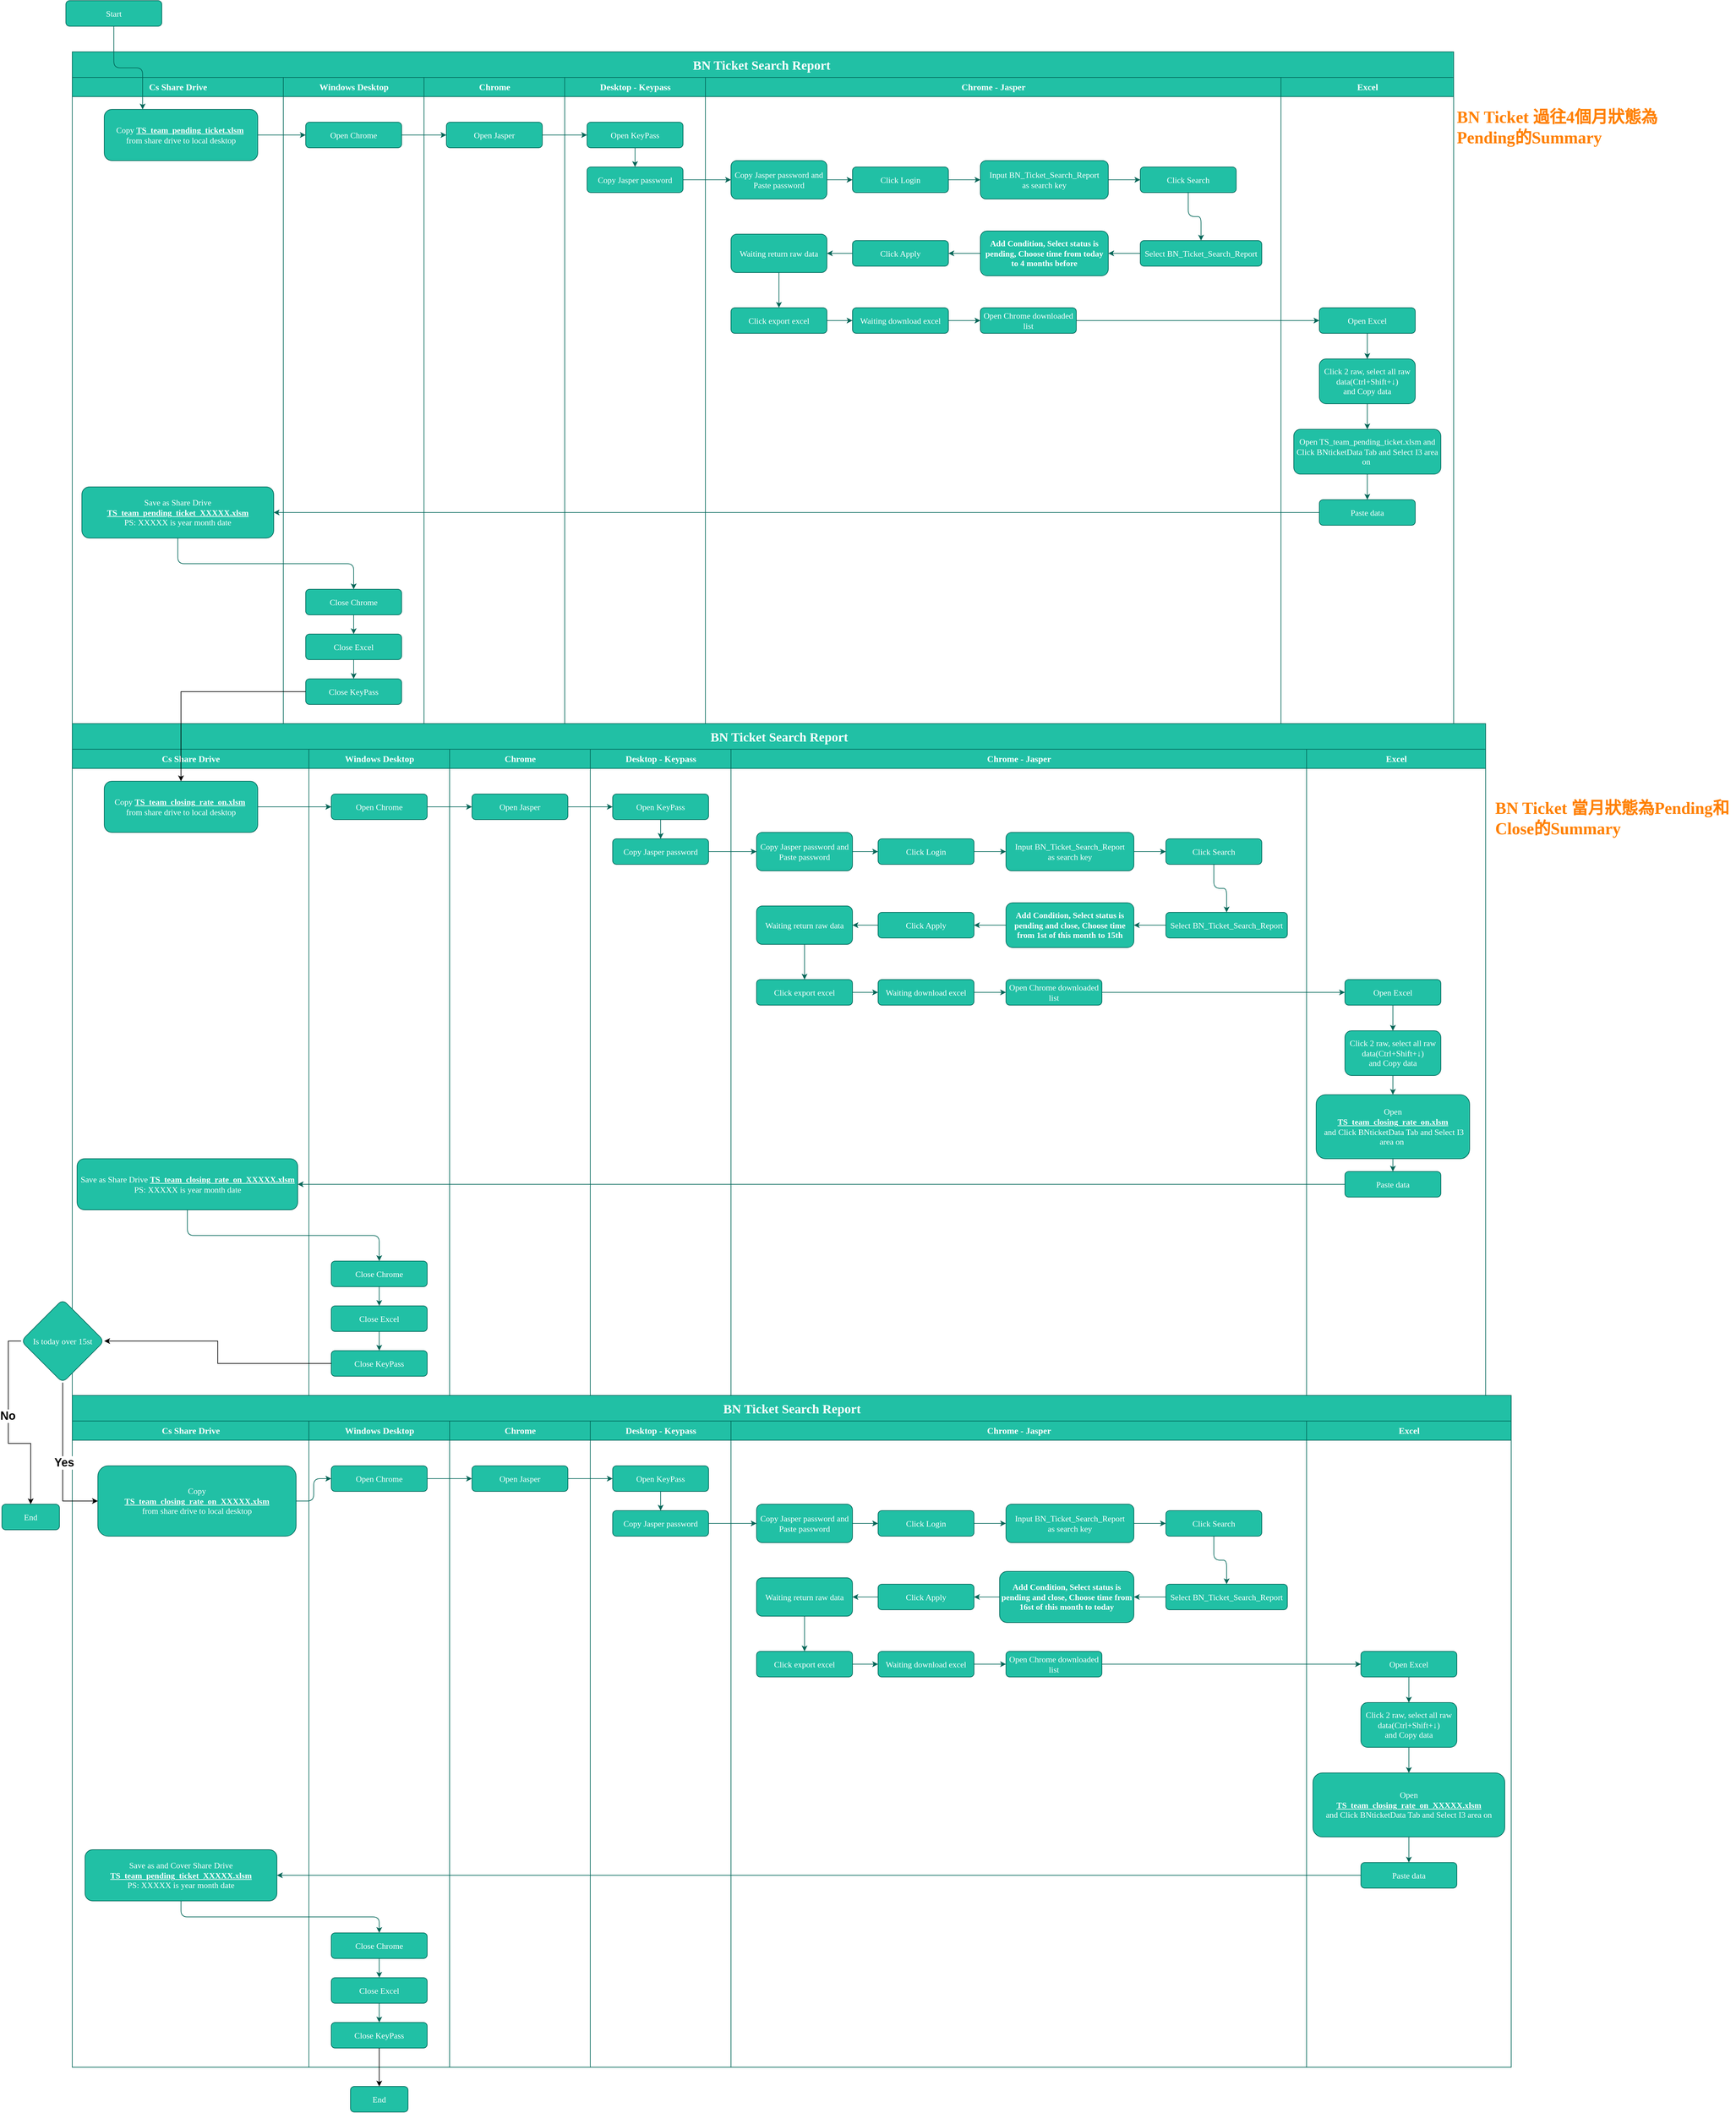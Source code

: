 <mxfile version="18.0.7" type="github"><diagram name="Page-1" id="74e2e168-ea6b-b213-b513-2b3c1d86103e"><mxGraphModel dx="4749" dy="6790" grid="1" gridSize="10" guides="1" tooltips="1" connect="1" arrows="1" fold="1" page="1" pageScale="1" pageWidth="3300" pageHeight="4681" math="0" shadow="0"><root><mxCell id="0"/><mxCell id="1" parent="0"/><mxCell id="77e6c97f196da883-1" value="&lt;h2&gt;&lt;font style=&quot;font-size: 20px;&quot; color=&quot;#ffffff&quot;&gt;BN Ticket Search Report&amp;nbsp;&lt;/font&gt;&lt;/h2&gt;" style="swimlane;html=1;childLayout=stackLayout;startSize=40;rounded=0;shadow=0;labelBackgroundColor=none;strokeWidth=1;fontFamily=Verdana;fontSize=8;align=center;fillColor=#21C0A5;strokeColor=#006658;fontColor=#5C5C5C;" parent="1" vertex="1"><mxGeometry x="120" y="-4560" width="2160" height="1050" as="geometry"/></mxCell><mxCell id="77e6c97f196da883-2" value="&lt;h3&gt;&lt;font color=&quot;#ffffff&quot; style=&quot;font-size: 14px;&quot; face=&quot;Verdana&quot;&gt;Cs Share Drive&lt;/font&gt;&lt;/h3&gt;" style="swimlane;html=1;startSize=30;fillColor=#21C0A5;strokeColor=#006658;fontColor=#5C5C5C;" parent="77e6c97f196da883-1" vertex="1"><mxGeometry y="40" width="330" height="1010" as="geometry"/></mxCell><mxCell id="77e6c97f196da883-8" value="&lt;font style=&quot;font-size: 13px;&quot; color=&quot;#ffffff&quot;&gt;Copy &lt;b style=&quot;text-decoration-line: underline;&quot;&gt;TS_team_pending_ticket.xlsm&lt;/b&gt;&amp;nbsp;&lt;br&gt;from share drive to local desktop&lt;/font&gt;" style="rounded=1;whiteSpace=wrap;html=1;shadow=0;labelBackgroundColor=none;strokeWidth=1;fontFamily=Verdana;fontSize=8;align=center;fillColor=#21C0A5;strokeColor=#006658;fontColor=#5C5C5C;" parent="77e6c97f196da883-2" vertex="1"><mxGeometry x="50" y="50" width="240" height="80" as="geometry"/></mxCell><mxCell id="YZDCr7jV72YmqT_dEJ2x-101" value="&lt;font color=&quot;#ffffff&quot;&gt;&lt;span style=&quot;font-size: 13px;&quot;&gt;Save as Share Drive &lt;u style=&quot;font-weight: bold;&quot;&gt;TS_team_pending_ticket_XXXXX.xlsm&lt;/u&gt;&lt;br&gt;PS: XXXXX is year month date&lt;br&gt;&lt;/span&gt;&lt;/font&gt;" style="rounded=1;whiteSpace=wrap;html=1;shadow=0;labelBackgroundColor=none;strokeWidth=1;fontFamily=Verdana;fontSize=8;align=center;fillColor=#21C0A5;strokeColor=#006658;fontColor=#5C5C5C;" parent="77e6c97f196da883-2" vertex="1"><mxGeometry x="15" y="640" width="300" height="80" as="geometry"/></mxCell><mxCell id="YZDCr7jV72YmqT_dEJ2x-28" value="&lt;h3&gt;&lt;font color=&quot;#ffffff&quot; style=&quot;font-size: 14px;&quot; face=&quot;Verdana&quot;&gt;Windows Desktop&lt;/font&gt;&lt;/h3&gt;" style="swimlane;html=1;startSize=30;fillColor=#21C0A5;strokeColor=#006658;fontColor=#5C5C5C;" parent="77e6c97f196da883-1" vertex="1"><mxGeometry x="330" y="40" width="220" height="1010" as="geometry"/></mxCell><mxCell id="YZDCr7jV72YmqT_dEJ2x-29" value="&lt;font color=&quot;#ffffff&quot;&gt;&lt;span style=&quot;font-size: 13px;&quot;&gt;Open Chrome&lt;/span&gt;&lt;/font&gt;" style="rounded=1;whiteSpace=wrap;html=1;shadow=0;labelBackgroundColor=none;strokeWidth=1;fontFamily=Verdana;fontSize=8;align=center;fillColor=#21C0A5;strokeColor=#006658;fontColor=#5C5C5C;" parent="YZDCr7jV72YmqT_dEJ2x-28" vertex="1"><mxGeometry x="35" y="70" width="150" height="40" as="geometry"/></mxCell><mxCell id="YZDCr7jV72YmqT_dEJ2x-107" style="edgeStyle=orthogonalEdgeStyle;curved=0;rounded=1;sketch=0;orthogonalLoop=1;jettySize=auto;html=1;exitX=0.5;exitY=1;exitDx=0;exitDy=0;entryX=0.5;entryY=0;entryDx=0;entryDy=0;fontFamily=Verdana;fontSize=13;fontColor=#FFFFFF;strokeColor=#006658;fillColor=#21C0A5;" parent="YZDCr7jV72YmqT_dEJ2x-28" source="YZDCr7jV72YmqT_dEJ2x-103" target="YZDCr7jV72YmqT_dEJ2x-104" edge="1"><mxGeometry relative="1" as="geometry"/></mxCell><mxCell id="YZDCr7jV72YmqT_dEJ2x-103" value="&lt;font color=&quot;#ffffff&quot;&gt;&lt;span style=&quot;font-size: 13px;&quot;&gt;Close Chrome&lt;/span&gt;&lt;/font&gt;" style="rounded=1;whiteSpace=wrap;html=1;shadow=0;labelBackgroundColor=none;strokeWidth=1;fontFamily=Verdana;fontSize=8;align=center;fillColor=#21C0A5;strokeColor=#006658;fontColor=#5C5C5C;" parent="YZDCr7jV72YmqT_dEJ2x-28" vertex="1"><mxGeometry x="35" y="800" width="150" height="40" as="geometry"/></mxCell><mxCell id="YZDCr7jV72YmqT_dEJ2x-108" style="edgeStyle=orthogonalEdgeStyle;curved=0;rounded=1;sketch=0;orthogonalLoop=1;jettySize=auto;html=1;exitX=0.5;exitY=1;exitDx=0;exitDy=0;entryX=0.5;entryY=0;entryDx=0;entryDy=0;fontFamily=Verdana;fontSize=13;fontColor=#FFFFFF;strokeColor=#006658;fillColor=#21C0A5;" parent="YZDCr7jV72YmqT_dEJ2x-28" source="YZDCr7jV72YmqT_dEJ2x-104" target="YZDCr7jV72YmqT_dEJ2x-105" edge="1"><mxGeometry relative="1" as="geometry"/></mxCell><mxCell id="YZDCr7jV72YmqT_dEJ2x-104" value="&lt;font color=&quot;#ffffff&quot;&gt;&lt;span style=&quot;font-size: 13px;&quot;&gt;Close Excel&lt;/span&gt;&lt;/font&gt;" style="rounded=1;whiteSpace=wrap;html=1;shadow=0;labelBackgroundColor=none;strokeWidth=1;fontFamily=Verdana;fontSize=8;align=center;fillColor=#21C0A5;strokeColor=#006658;fontColor=#5C5C5C;" parent="YZDCr7jV72YmqT_dEJ2x-28" vertex="1"><mxGeometry x="35" y="870" width="150" height="40" as="geometry"/></mxCell><mxCell id="YZDCr7jV72YmqT_dEJ2x-105" value="&lt;font color=&quot;#ffffff&quot;&gt;&lt;span style=&quot;font-size: 13px;&quot;&gt;Close KeyPass&lt;/span&gt;&lt;/font&gt;" style="rounded=1;whiteSpace=wrap;html=1;shadow=0;labelBackgroundColor=none;strokeWidth=1;fontFamily=Verdana;fontSize=8;align=center;fillColor=#21C0A5;strokeColor=#006658;fontColor=#5C5C5C;" parent="YZDCr7jV72YmqT_dEJ2x-28" vertex="1"><mxGeometry x="35" y="940" width="150" height="40" as="geometry"/></mxCell><mxCell id="YZDCr7jV72YmqT_dEJ2x-30" style="edgeStyle=orthogonalEdgeStyle;curved=0;rounded=1;sketch=0;orthogonalLoop=1;jettySize=auto;html=1;fontFamily=Verdana;fontSize=13;fontColor=#FFFFFF;strokeColor=#006658;fillColor=#21C0A5;" parent="77e6c97f196da883-1" source="77e6c97f196da883-8" target="YZDCr7jV72YmqT_dEJ2x-29" edge="1"><mxGeometry relative="1" as="geometry"/></mxCell><mxCell id="YZDCr7jV72YmqT_dEJ2x-31" value="&lt;h3&gt;&lt;font face=&quot;Verdana&quot; color=&quot;#ffffff&quot;&gt;&lt;span style=&quot;font-size: 14px;&quot;&gt;Chrome&lt;/span&gt;&lt;/font&gt;&lt;/h3&gt;" style="swimlane;html=1;startSize=30;fillColor=#21C0A5;strokeColor=#006658;fontColor=#5C5C5C;" parent="77e6c97f196da883-1" vertex="1"><mxGeometry x="550" y="40" width="220" height="1010" as="geometry"/></mxCell><mxCell id="YZDCr7jV72YmqT_dEJ2x-32" value="&lt;font color=&quot;#ffffff&quot;&gt;&lt;span style=&quot;font-size: 13px;&quot;&gt;Open Jasper&lt;/span&gt;&lt;/font&gt;" style="rounded=1;whiteSpace=wrap;html=1;shadow=0;labelBackgroundColor=none;strokeWidth=1;fontFamily=Verdana;fontSize=8;align=center;fillColor=#21C0A5;strokeColor=#006658;fontColor=#5C5C5C;" parent="YZDCr7jV72YmqT_dEJ2x-31" vertex="1"><mxGeometry x="35" y="70" width="150" height="40" as="geometry"/></mxCell><mxCell id="YZDCr7jV72YmqT_dEJ2x-33" style="edgeStyle=orthogonalEdgeStyle;curved=0;rounded=1;sketch=0;orthogonalLoop=1;jettySize=auto;html=1;entryX=0;entryY=0.5;entryDx=0;entryDy=0;fontFamily=Verdana;fontSize=13;fontColor=#FFFFFF;strokeColor=#006658;fillColor=#21C0A5;" parent="77e6c97f196da883-1" source="YZDCr7jV72YmqT_dEJ2x-29" target="YZDCr7jV72YmqT_dEJ2x-32" edge="1"><mxGeometry relative="1" as="geometry"/></mxCell><mxCell id="YZDCr7jV72YmqT_dEJ2x-34" value="&lt;h3&gt;&lt;font face=&quot;Verdana&quot; color=&quot;#ffffff&quot;&gt;&lt;span style=&quot;font-size: 14px;&quot;&gt;Desktop - Keypass&lt;/span&gt;&lt;/font&gt;&lt;/h3&gt;" style="swimlane;html=1;startSize=30;fillColor=#21C0A5;strokeColor=#006658;fontColor=#5C5C5C;" parent="77e6c97f196da883-1" vertex="1"><mxGeometry x="770" y="40" width="220" height="1010" as="geometry"/></mxCell><mxCell id="YZDCr7jV72YmqT_dEJ2x-41" style="edgeStyle=orthogonalEdgeStyle;curved=0;rounded=1;sketch=0;orthogonalLoop=1;jettySize=auto;html=1;exitX=0.5;exitY=1;exitDx=0;exitDy=0;entryX=0.5;entryY=0;entryDx=0;entryDy=0;fontFamily=Verdana;fontSize=13;fontColor=#FFFFFF;strokeColor=#006658;fillColor=#21C0A5;" parent="YZDCr7jV72YmqT_dEJ2x-34" source="YZDCr7jV72YmqT_dEJ2x-35" target="YZDCr7jV72YmqT_dEJ2x-40" edge="1"><mxGeometry relative="1" as="geometry"/></mxCell><mxCell id="YZDCr7jV72YmqT_dEJ2x-35" value="&lt;font color=&quot;#ffffff&quot;&gt;&lt;span style=&quot;font-size: 13px;&quot;&gt;Open KeyPass&lt;/span&gt;&lt;/font&gt;" style="rounded=1;whiteSpace=wrap;html=1;shadow=0;labelBackgroundColor=none;strokeWidth=1;fontFamily=Verdana;fontSize=8;align=center;fillColor=#21C0A5;strokeColor=#006658;fontColor=#5C5C5C;" parent="YZDCr7jV72YmqT_dEJ2x-34" vertex="1"><mxGeometry x="35" y="70" width="150" height="40" as="geometry"/></mxCell><mxCell id="YZDCr7jV72YmqT_dEJ2x-40" value="&lt;font color=&quot;#ffffff&quot;&gt;&lt;span style=&quot;font-size: 13px;&quot;&gt;Copy Jasper password&lt;/span&gt;&lt;/font&gt;" style="rounded=1;whiteSpace=wrap;html=1;shadow=0;labelBackgroundColor=none;strokeWidth=1;fontFamily=Verdana;fontSize=8;align=center;fillColor=#21C0A5;strokeColor=#006658;fontColor=#5C5C5C;" parent="YZDCr7jV72YmqT_dEJ2x-34" vertex="1"><mxGeometry x="35" y="140" width="150" height="40" as="geometry"/></mxCell><mxCell id="YZDCr7jV72YmqT_dEJ2x-37" style="edgeStyle=orthogonalEdgeStyle;curved=0;rounded=1;sketch=0;orthogonalLoop=1;jettySize=auto;html=1;exitX=1;exitY=0.5;exitDx=0;exitDy=0;fontFamily=Verdana;fontSize=13;fontColor=#FFFFFF;strokeColor=#006658;fillColor=#21C0A5;" parent="77e6c97f196da883-1" source="YZDCr7jV72YmqT_dEJ2x-32" target="YZDCr7jV72YmqT_dEJ2x-35" edge="1"><mxGeometry relative="1" as="geometry"/></mxCell><mxCell id="YZDCr7jV72YmqT_dEJ2x-47" style="edgeStyle=orthogonalEdgeStyle;curved=0;rounded=1;sketch=0;orthogonalLoop=1;jettySize=auto;html=1;fontFamily=Verdana;fontSize=13;fontColor=#FFFFFF;strokeColor=#006658;fillColor=#21C0A5;" parent="77e6c97f196da883-1" source="YZDCr7jV72YmqT_dEJ2x-40" target="YZDCr7jV72YmqT_dEJ2x-46" edge="1"><mxGeometry relative="1" as="geometry"/></mxCell><mxCell id="YZDCr7jV72YmqT_dEJ2x-42" value="&lt;h3&gt;&lt;font face=&quot;Verdana&quot; color=&quot;#ffffff&quot;&gt;&lt;span style=&quot;font-size: 14px;&quot;&gt;Chrome - Jasper&lt;/span&gt;&lt;/font&gt;&lt;/h3&gt;" style="swimlane;html=1;startSize=30;fillColor=#21C0A5;strokeColor=#006658;fontColor=#5C5C5C;" parent="77e6c97f196da883-1" vertex="1"><mxGeometry x="990" y="40" width="900" height="1010" as="geometry"/></mxCell><mxCell id="YZDCr7jV72YmqT_dEJ2x-54" style="edgeStyle=orthogonalEdgeStyle;curved=0;rounded=1;sketch=0;orthogonalLoop=1;jettySize=auto;html=1;exitX=1;exitY=0.5;exitDx=0;exitDy=0;fontFamily=Verdana;fontSize=13;fontColor=#FFFFFF;strokeColor=#006658;fillColor=#21C0A5;" parent="YZDCr7jV72YmqT_dEJ2x-42" source="YZDCr7jV72YmqT_dEJ2x-46" target="YZDCr7jV72YmqT_dEJ2x-48" edge="1"><mxGeometry relative="1" as="geometry"/></mxCell><mxCell id="YZDCr7jV72YmqT_dEJ2x-46" value="&lt;font color=&quot;#ffffff&quot;&gt;&lt;span style=&quot;font-size: 13px;&quot;&gt;Copy Jasper password and Paste password&lt;/span&gt;&lt;/font&gt;" style="rounded=1;whiteSpace=wrap;html=1;shadow=0;labelBackgroundColor=none;strokeWidth=1;fontFamily=Verdana;fontSize=8;align=center;fillColor=#21C0A5;strokeColor=#006658;fontColor=#5C5C5C;" parent="YZDCr7jV72YmqT_dEJ2x-42" vertex="1"><mxGeometry x="40" y="130" width="150" height="60" as="geometry"/></mxCell><mxCell id="YZDCr7jV72YmqT_dEJ2x-55" style="edgeStyle=orthogonalEdgeStyle;curved=0;rounded=1;sketch=0;orthogonalLoop=1;jettySize=auto;html=1;exitX=1;exitY=0.5;exitDx=0;exitDy=0;fontFamily=Verdana;fontSize=13;fontColor=#FFFFFF;strokeColor=#006658;fillColor=#21C0A5;" parent="YZDCr7jV72YmqT_dEJ2x-42" source="YZDCr7jV72YmqT_dEJ2x-48" target="YZDCr7jV72YmqT_dEJ2x-50" edge="1"><mxGeometry relative="1" as="geometry"/></mxCell><mxCell id="YZDCr7jV72YmqT_dEJ2x-48" value="&lt;font color=&quot;#ffffff&quot;&gt;&lt;span style=&quot;font-size: 13px;&quot;&gt;Click Login&lt;/span&gt;&lt;/font&gt;" style="rounded=1;whiteSpace=wrap;html=1;shadow=0;labelBackgroundColor=none;strokeWidth=1;fontFamily=Verdana;fontSize=8;align=center;fillColor=#21C0A5;strokeColor=#006658;fontColor=#5C5C5C;" parent="YZDCr7jV72YmqT_dEJ2x-42" vertex="1"><mxGeometry x="230" y="140" width="150" height="40" as="geometry"/></mxCell><mxCell id="YZDCr7jV72YmqT_dEJ2x-56" style="edgeStyle=orthogonalEdgeStyle;curved=0;rounded=1;sketch=0;orthogonalLoop=1;jettySize=auto;html=1;exitX=1;exitY=0.5;exitDx=0;exitDy=0;fontFamily=Verdana;fontSize=13;fontColor=#FFFFFF;strokeColor=#006658;fillColor=#21C0A5;" parent="YZDCr7jV72YmqT_dEJ2x-42" source="YZDCr7jV72YmqT_dEJ2x-50" target="YZDCr7jV72YmqT_dEJ2x-52" edge="1"><mxGeometry relative="1" as="geometry"/></mxCell><mxCell id="YZDCr7jV72YmqT_dEJ2x-50" value="&lt;font color=&quot;#ffffff&quot;&gt;&lt;span style=&quot;font-size: 13px;&quot;&gt;Input BN_Ticket_Search_Report&lt;br&gt;as search key&lt;br&gt;&lt;/span&gt;&lt;/font&gt;" style="rounded=1;whiteSpace=wrap;html=1;shadow=0;labelBackgroundColor=none;strokeWidth=1;fontFamily=Verdana;fontSize=8;align=center;fillColor=#21C0A5;strokeColor=#006658;fontColor=#5C5C5C;" parent="YZDCr7jV72YmqT_dEJ2x-42" vertex="1"><mxGeometry x="430" y="130" width="200" height="60" as="geometry"/></mxCell><mxCell id="YZDCr7jV72YmqT_dEJ2x-58" style="edgeStyle=orthogonalEdgeStyle;curved=0;rounded=1;sketch=0;orthogonalLoop=1;jettySize=auto;html=1;exitX=0.5;exitY=1;exitDx=0;exitDy=0;entryX=0.5;entryY=0;entryDx=0;entryDy=0;fontFamily=Verdana;fontSize=13;fontColor=#FFFFFF;strokeColor=#006658;fillColor=#21C0A5;" parent="YZDCr7jV72YmqT_dEJ2x-42" source="YZDCr7jV72YmqT_dEJ2x-52" target="YZDCr7jV72YmqT_dEJ2x-57" edge="1"><mxGeometry relative="1" as="geometry"/></mxCell><mxCell id="YZDCr7jV72YmqT_dEJ2x-52" value="&lt;font color=&quot;#ffffff&quot;&gt;&lt;span style=&quot;font-size: 13px;&quot;&gt;Click Search&lt;/span&gt;&lt;/font&gt;" style="rounded=1;whiteSpace=wrap;html=1;shadow=0;labelBackgroundColor=none;strokeWidth=1;fontFamily=Verdana;fontSize=8;align=center;fillColor=#21C0A5;strokeColor=#006658;fontColor=#5C5C5C;" parent="YZDCr7jV72YmqT_dEJ2x-42" vertex="1"><mxGeometry x="680" y="140" width="150" height="40" as="geometry"/></mxCell><mxCell id="YZDCr7jV72YmqT_dEJ2x-60" style="edgeStyle=orthogonalEdgeStyle;curved=0;rounded=1;sketch=0;orthogonalLoop=1;jettySize=auto;html=1;exitX=0;exitY=0.5;exitDx=0;exitDy=0;fontFamily=Verdana;fontSize=13;fontColor=#FFFFFF;strokeColor=#006658;fillColor=#21C0A5;" parent="YZDCr7jV72YmqT_dEJ2x-42" source="YZDCr7jV72YmqT_dEJ2x-57" target="YZDCr7jV72YmqT_dEJ2x-59" edge="1"><mxGeometry relative="1" as="geometry"/></mxCell><mxCell id="YZDCr7jV72YmqT_dEJ2x-57" value="&lt;font color=&quot;#ffffff&quot;&gt;&lt;span style=&quot;font-size: 13px;&quot;&gt;Select BN_Ticket_Search_Report&lt;/span&gt;&lt;/font&gt;" style="rounded=1;whiteSpace=wrap;html=1;shadow=0;labelBackgroundColor=none;strokeWidth=1;fontFamily=Verdana;fontSize=8;align=center;fillColor=#21C0A5;strokeColor=#006658;fontColor=#5C5C5C;" parent="YZDCr7jV72YmqT_dEJ2x-42" vertex="1"><mxGeometry x="680" y="255" width="190" height="40" as="geometry"/></mxCell><mxCell id="YZDCr7jV72YmqT_dEJ2x-62" style="edgeStyle=orthogonalEdgeStyle;curved=0;rounded=1;sketch=0;orthogonalLoop=1;jettySize=auto;html=1;exitX=0;exitY=0.5;exitDx=0;exitDy=0;fontFamily=Verdana;fontSize=13;fontColor=#FFFFFF;strokeColor=#006658;fillColor=#21C0A5;" parent="YZDCr7jV72YmqT_dEJ2x-42" source="YZDCr7jV72YmqT_dEJ2x-59" target="YZDCr7jV72YmqT_dEJ2x-61" edge="1"><mxGeometry relative="1" as="geometry"/></mxCell><mxCell id="YZDCr7jV72YmqT_dEJ2x-59" value="&lt;font color=&quot;#ffffff&quot;&gt;&lt;span style=&quot;font-size: 13px;&quot;&gt;&lt;b&gt;Add Condition, Select status is pending, Choose time from today to 4 months before&lt;/b&gt;&lt;/span&gt;&lt;/font&gt;" style="rounded=1;whiteSpace=wrap;html=1;shadow=0;labelBackgroundColor=none;strokeWidth=1;fontFamily=Verdana;fontSize=8;align=center;fillColor=#21C0A5;strokeColor=#006658;fontColor=#5C5C5C;" parent="YZDCr7jV72YmqT_dEJ2x-42" vertex="1"><mxGeometry x="430" y="240" width="200" height="70" as="geometry"/></mxCell><mxCell id="YZDCr7jV72YmqT_dEJ2x-64" style="edgeStyle=orthogonalEdgeStyle;curved=0;rounded=1;sketch=0;orthogonalLoop=1;jettySize=auto;html=1;exitX=0;exitY=0.5;exitDx=0;exitDy=0;fontFamily=Verdana;fontSize=13;fontColor=#FFFFFF;strokeColor=#006658;fillColor=#21C0A5;" parent="YZDCr7jV72YmqT_dEJ2x-42" source="YZDCr7jV72YmqT_dEJ2x-61" target="YZDCr7jV72YmqT_dEJ2x-63" edge="1"><mxGeometry relative="1" as="geometry"/></mxCell><mxCell id="YZDCr7jV72YmqT_dEJ2x-61" value="&lt;font color=&quot;#ffffff&quot;&gt;&lt;span style=&quot;font-size: 13px;&quot;&gt;Click Apply&lt;/span&gt;&lt;/font&gt;" style="rounded=1;whiteSpace=wrap;html=1;shadow=0;labelBackgroundColor=none;strokeWidth=1;fontFamily=Verdana;fontSize=8;align=center;fillColor=#21C0A5;strokeColor=#006658;fontColor=#5C5C5C;" parent="YZDCr7jV72YmqT_dEJ2x-42" vertex="1"><mxGeometry x="230" y="255" width="150" height="40" as="geometry"/></mxCell><mxCell id="YZDCr7jV72YmqT_dEJ2x-67" style="edgeStyle=orthogonalEdgeStyle;curved=0;rounded=1;sketch=0;orthogonalLoop=1;jettySize=auto;html=1;exitX=0.5;exitY=1;exitDx=0;exitDy=0;entryX=0.5;entryY=0;entryDx=0;entryDy=0;fontFamily=Verdana;fontSize=13;fontColor=#FFFFFF;strokeColor=#006658;fillColor=#21C0A5;" parent="YZDCr7jV72YmqT_dEJ2x-42" source="YZDCr7jV72YmqT_dEJ2x-63" target="YZDCr7jV72YmqT_dEJ2x-66" edge="1"><mxGeometry relative="1" as="geometry"/></mxCell><mxCell id="YZDCr7jV72YmqT_dEJ2x-63" value="&lt;font color=&quot;#ffffff&quot;&gt;&lt;span style=&quot;font-size: 13px;&quot;&gt;Waiting return raw data&lt;/span&gt;&lt;/font&gt;" style="rounded=1;whiteSpace=wrap;html=1;shadow=0;labelBackgroundColor=none;strokeWidth=1;fontFamily=Verdana;fontSize=8;align=center;fillColor=#21C0A5;strokeColor=#006658;fontColor=#5C5C5C;" parent="YZDCr7jV72YmqT_dEJ2x-42" vertex="1"><mxGeometry x="40" y="245" width="150" height="60" as="geometry"/></mxCell><mxCell id="YZDCr7jV72YmqT_dEJ2x-69" style="edgeStyle=orthogonalEdgeStyle;curved=0;rounded=1;sketch=0;orthogonalLoop=1;jettySize=auto;html=1;exitX=1;exitY=0.5;exitDx=0;exitDy=0;entryX=0;entryY=0.5;entryDx=0;entryDy=0;fontFamily=Verdana;fontSize=13;fontColor=#FFFFFF;strokeColor=#006658;fillColor=#21C0A5;" parent="YZDCr7jV72YmqT_dEJ2x-42" source="YZDCr7jV72YmqT_dEJ2x-66" target="YZDCr7jV72YmqT_dEJ2x-68" edge="1"><mxGeometry relative="1" as="geometry"/></mxCell><mxCell id="YZDCr7jV72YmqT_dEJ2x-66" value="&lt;font color=&quot;#ffffff&quot;&gt;&lt;span style=&quot;font-size: 13px;&quot;&gt;Click export excel&lt;/span&gt;&lt;/font&gt;" style="rounded=1;whiteSpace=wrap;html=1;shadow=0;labelBackgroundColor=none;strokeWidth=1;fontFamily=Verdana;fontSize=8;align=center;fillColor=#21C0A5;strokeColor=#006658;fontColor=#5C5C5C;" parent="YZDCr7jV72YmqT_dEJ2x-42" vertex="1"><mxGeometry x="40" y="360" width="150" height="40" as="geometry"/></mxCell><mxCell id="YZDCr7jV72YmqT_dEJ2x-71" style="edgeStyle=orthogonalEdgeStyle;curved=0;rounded=1;sketch=0;orthogonalLoop=1;jettySize=auto;html=1;exitX=1;exitY=0.5;exitDx=0;exitDy=0;fontFamily=Verdana;fontSize=13;fontColor=#FFFFFF;strokeColor=#006658;fillColor=#21C0A5;" parent="YZDCr7jV72YmqT_dEJ2x-42" source="YZDCr7jV72YmqT_dEJ2x-68" target="YZDCr7jV72YmqT_dEJ2x-70" edge="1"><mxGeometry relative="1" as="geometry"/></mxCell><mxCell id="YZDCr7jV72YmqT_dEJ2x-68" value="&lt;font color=&quot;#ffffff&quot;&gt;&lt;span style=&quot;font-size: 13px;&quot;&gt;Waiting download excel&lt;/span&gt;&lt;/font&gt;" style="rounded=1;whiteSpace=wrap;html=1;shadow=0;labelBackgroundColor=none;strokeWidth=1;fontFamily=Verdana;fontSize=8;align=center;fillColor=#21C0A5;strokeColor=#006658;fontColor=#5C5C5C;" parent="YZDCr7jV72YmqT_dEJ2x-42" vertex="1"><mxGeometry x="230" y="360" width="150" height="40" as="geometry"/></mxCell><mxCell id="YZDCr7jV72YmqT_dEJ2x-70" value="&lt;font color=&quot;#ffffff&quot;&gt;&lt;span style=&quot;font-size: 13px;&quot;&gt;Open Chrome downloaded list&lt;/span&gt;&lt;/font&gt;" style="rounded=1;whiteSpace=wrap;html=1;shadow=0;labelBackgroundColor=none;strokeWidth=1;fontFamily=Verdana;fontSize=8;align=center;fillColor=#21C0A5;strokeColor=#006658;fontColor=#5C5C5C;" parent="YZDCr7jV72YmqT_dEJ2x-42" vertex="1"><mxGeometry x="430" y="360" width="150" height="40" as="geometry"/></mxCell><mxCell id="YZDCr7jV72YmqT_dEJ2x-94" style="edgeStyle=orthogonalEdgeStyle;curved=0;rounded=1;sketch=0;orthogonalLoop=1;jettySize=auto;html=1;exitX=1;exitY=0.5;exitDx=0;exitDy=0;fontFamily=Verdana;fontSize=13;fontColor=#FFFFFF;strokeColor=#006658;fillColor=#21C0A5;" parent="77e6c97f196da883-1" source="YZDCr7jV72YmqT_dEJ2x-70" target="YZDCr7jV72YmqT_dEJ2x-74" edge="1"><mxGeometry relative="1" as="geometry"/></mxCell><mxCell id="YZDCr7jV72YmqT_dEJ2x-72" value="&lt;h3&gt;&lt;font face=&quot;Verdana&quot; color=&quot;#ffffff&quot;&gt;&lt;span style=&quot;font-size: 14px;&quot;&gt;Excel&lt;/span&gt;&lt;/font&gt;&lt;/h3&gt;" style="swimlane;html=1;startSize=30;fillColor=#21C0A5;strokeColor=#006658;fontColor=#5C5C5C;" parent="77e6c97f196da883-1" vertex="1"><mxGeometry x="1890" y="40" width="270" height="1010" as="geometry"/></mxCell><mxCell id="YZDCr7jV72YmqT_dEJ2x-96" style="edgeStyle=orthogonalEdgeStyle;curved=0;rounded=1;sketch=0;orthogonalLoop=1;jettySize=auto;html=1;exitX=0.5;exitY=1;exitDx=0;exitDy=0;fontFamily=Verdana;fontSize=13;fontColor=#FFFFFF;strokeColor=#006658;fillColor=#21C0A5;" parent="YZDCr7jV72YmqT_dEJ2x-72" source="YZDCr7jV72YmqT_dEJ2x-74" target="YZDCr7jV72YmqT_dEJ2x-95" edge="1"><mxGeometry relative="1" as="geometry"/></mxCell><mxCell id="YZDCr7jV72YmqT_dEJ2x-74" value="&lt;font color=&quot;#ffffff&quot;&gt;&lt;span style=&quot;font-size: 13px;&quot;&gt;Open Excel&lt;/span&gt;&lt;/font&gt;" style="rounded=1;whiteSpace=wrap;html=1;shadow=0;labelBackgroundColor=none;strokeWidth=1;fontFamily=Verdana;fontSize=8;align=center;fillColor=#21C0A5;strokeColor=#006658;fontColor=#5C5C5C;" parent="YZDCr7jV72YmqT_dEJ2x-72" vertex="1"><mxGeometry x="60" y="360" width="150" height="40" as="geometry"/></mxCell><mxCell id="YZDCr7jV72YmqT_dEJ2x-98" style="edgeStyle=orthogonalEdgeStyle;curved=0;rounded=1;sketch=0;orthogonalLoop=1;jettySize=auto;html=1;exitX=0.5;exitY=1;exitDx=0;exitDy=0;entryX=0.5;entryY=0;entryDx=0;entryDy=0;fontFamily=Verdana;fontSize=13;fontColor=#FFFFFF;strokeColor=#006658;fillColor=#21C0A5;" parent="YZDCr7jV72YmqT_dEJ2x-72" source="YZDCr7jV72YmqT_dEJ2x-95" target="YZDCr7jV72YmqT_dEJ2x-97" edge="1"><mxGeometry relative="1" as="geometry"/></mxCell><mxCell id="YZDCr7jV72YmqT_dEJ2x-95" value="&lt;font color=&quot;#ffffff&quot;&gt;&lt;span style=&quot;font-size: 13px;&quot;&gt;Click 2 raw, select all raw data(&lt;/span&gt;&lt;/font&gt;&lt;span style=&quot;color: rgb(255, 255, 255); font-size: 13px;&quot;&gt;Ctrl+Shift+↓&lt;/span&gt;&lt;font color=&quot;#ffffff&quot;&gt;&lt;span style=&quot;font-size: 13px;&quot;&gt;) and&amp;nbsp;&lt;/span&gt;&lt;/font&gt;&lt;span style=&quot;color: rgb(255, 255, 255); font-size: 13px;&quot;&gt;Copy data&lt;/span&gt;" style="rounded=1;whiteSpace=wrap;html=1;shadow=0;labelBackgroundColor=none;strokeWidth=1;fontFamily=Verdana;fontSize=8;align=center;fillColor=#21C0A5;strokeColor=#006658;fontColor=#5C5C5C;" parent="YZDCr7jV72YmqT_dEJ2x-72" vertex="1"><mxGeometry x="60" y="440" width="150" height="70" as="geometry"/></mxCell><mxCell id="YZDCr7jV72YmqT_dEJ2x-100" style="edgeStyle=orthogonalEdgeStyle;curved=0;rounded=1;sketch=0;orthogonalLoop=1;jettySize=auto;html=1;exitX=0.5;exitY=1;exitDx=0;exitDy=0;fontFamily=Verdana;fontSize=13;fontColor=#FFFFFF;strokeColor=#006658;fillColor=#21C0A5;" parent="YZDCr7jV72YmqT_dEJ2x-72" source="YZDCr7jV72YmqT_dEJ2x-97" target="YZDCr7jV72YmqT_dEJ2x-99" edge="1"><mxGeometry relative="1" as="geometry"/></mxCell><mxCell id="YZDCr7jV72YmqT_dEJ2x-97" value="&lt;span style=&quot;color: rgb(255, 255, 255); font-size: 13px;&quot;&gt;Open TS_team_pending_ticket.xlsm and Click BNticketData Tab and&amp;nbsp;&lt;/span&gt;&lt;span style=&quot;color: rgb(255, 255, 255); font-size: 13px;&quot;&gt;Select I3 area on&amp;nbsp;&lt;/span&gt;" style="rounded=1;whiteSpace=wrap;html=1;shadow=0;labelBackgroundColor=none;strokeWidth=1;fontFamily=Verdana;fontSize=8;align=center;fillColor=#21C0A5;strokeColor=#006658;fontColor=#5C5C5C;" parent="YZDCr7jV72YmqT_dEJ2x-72" vertex="1"><mxGeometry x="20" y="550" width="230" height="70" as="geometry"/></mxCell><mxCell id="YZDCr7jV72YmqT_dEJ2x-99" value="&lt;font color=&quot;#ffffff&quot;&gt;&lt;span style=&quot;font-size: 13px;&quot;&gt;Paste data&lt;/span&gt;&lt;/font&gt;" style="rounded=1;whiteSpace=wrap;html=1;shadow=0;labelBackgroundColor=none;strokeWidth=1;fontFamily=Verdana;fontSize=8;align=center;fillColor=#21C0A5;strokeColor=#006658;fontColor=#5C5C5C;" parent="YZDCr7jV72YmqT_dEJ2x-72" vertex="1"><mxGeometry x="60" y="660" width="150" height="40" as="geometry"/></mxCell><mxCell id="YZDCr7jV72YmqT_dEJ2x-102" style="edgeStyle=orthogonalEdgeStyle;curved=0;rounded=1;sketch=0;orthogonalLoop=1;jettySize=auto;html=1;exitX=0;exitY=0.5;exitDx=0;exitDy=0;entryX=1;entryY=0.5;entryDx=0;entryDy=0;fontFamily=Verdana;fontSize=13;fontColor=#FFFFFF;strokeColor=#006658;fillColor=#21C0A5;" parent="77e6c97f196da883-1" source="YZDCr7jV72YmqT_dEJ2x-99" target="YZDCr7jV72YmqT_dEJ2x-101" edge="1"><mxGeometry relative="1" as="geometry"/></mxCell><mxCell id="YZDCr7jV72YmqT_dEJ2x-106" style="edgeStyle=orthogonalEdgeStyle;curved=0;rounded=1;sketch=0;orthogonalLoop=1;jettySize=auto;html=1;exitX=0.5;exitY=1;exitDx=0;exitDy=0;entryX=0.5;entryY=0;entryDx=0;entryDy=0;fontFamily=Verdana;fontSize=13;fontColor=#FFFFFF;strokeColor=#006658;fillColor=#21C0A5;" parent="77e6c97f196da883-1" source="YZDCr7jV72YmqT_dEJ2x-101" target="YZDCr7jV72YmqT_dEJ2x-103" edge="1"><mxGeometry relative="1" as="geometry"/></mxCell><mxCell id="YZDCr7jV72YmqT_dEJ2x-110" style="edgeStyle=orthogonalEdgeStyle;curved=0;rounded=1;sketch=0;orthogonalLoop=1;jettySize=auto;html=1;exitX=0.5;exitY=1;exitDx=0;exitDy=0;entryX=0.25;entryY=0;entryDx=0;entryDy=0;fontFamily=Verdana;fontSize=13;fontColor=#FFFFFF;strokeColor=#006658;fillColor=#21C0A5;" parent="1" source="YZDCr7jV72YmqT_dEJ2x-109" target="77e6c97f196da883-8" edge="1"><mxGeometry relative="1" as="geometry"/></mxCell><mxCell id="YZDCr7jV72YmqT_dEJ2x-109" value="&lt;font color=&quot;#ffffff&quot;&gt;&lt;span style=&quot;font-size: 13px;&quot;&gt;Start&lt;/span&gt;&lt;/font&gt;" style="rounded=1;whiteSpace=wrap;html=1;shadow=0;labelBackgroundColor=none;strokeWidth=1;fontFamily=Verdana;fontSize=8;align=center;fillColor=#21C0A5;strokeColor=#006658;fontColor=#5C5C5C;" parent="1" vertex="1"><mxGeometry x="110" y="-4640" width="150" height="40" as="geometry"/></mxCell><mxCell id="YZDCr7jV72YmqT_dEJ2x-111" value="&lt;h2&gt;&lt;font style=&quot;font-size: 20px;&quot; color=&quot;#ffffff&quot;&gt;BN Ticket Search Report&lt;/font&gt;&lt;/h2&gt;" style="swimlane;html=1;childLayout=stackLayout;startSize=40;rounded=0;shadow=0;labelBackgroundColor=none;strokeWidth=1;fontFamily=Verdana;fontSize=8;align=center;fillColor=#21C0A5;strokeColor=#006658;fontColor=#5C5C5C;" parent="1" vertex="1"><mxGeometry x="120" y="-3510" width="2210" height="1050" as="geometry"/></mxCell><mxCell id="YZDCr7jV72YmqT_dEJ2x-112" value="&lt;h3&gt;&lt;font color=&quot;#ffffff&quot; style=&quot;font-size: 14px;&quot; face=&quot;Verdana&quot;&gt;Cs Share Drive&lt;/font&gt;&lt;/h3&gt;" style="swimlane;html=1;startSize=30;fillColor=#21C0A5;strokeColor=#006658;fontColor=#5C5C5C;" parent="YZDCr7jV72YmqT_dEJ2x-111" vertex="1"><mxGeometry y="40" width="370" height="1010" as="geometry"/></mxCell><mxCell id="YZDCr7jV72YmqT_dEJ2x-113" value="&lt;font style=&quot;font-size: 13px;&quot; color=&quot;#ffffff&quot;&gt;Copy &lt;b style=&quot;text-decoration-line: underline;&quot;&gt;TS_team_closing_rate_on.xlsm&lt;/b&gt;&amp;nbsp;&lt;br&gt;from share drive to local desktop&lt;/font&gt;" style="rounded=1;whiteSpace=wrap;html=1;shadow=0;labelBackgroundColor=none;strokeWidth=1;fontFamily=Verdana;fontSize=8;align=center;fillColor=#21C0A5;strokeColor=#006658;fontColor=#5C5C5C;" parent="YZDCr7jV72YmqT_dEJ2x-112" vertex="1"><mxGeometry x="50" y="50" width="240" height="80" as="geometry"/></mxCell><mxCell id="YZDCr7jV72YmqT_dEJ2x-114" value="&lt;font color=&quot;#ffffff&quot;&gt;&lt;span style=&quot;font-size: 13px;&quot;&gt;Save as Share Drive&amp;nbsp;&lt;/span&gt;&lt;/font&gt;&lt;b style=&quot;color: rgb(255, 255, 255); font-size: 13px; text-decoration-line: underline;&quot;&gt;TS_team_closing_rate_on_XXXXX.xlsm&lt;/b&gt;&lt;font color=&quot;#ffffff&quot;&gt;&lt;span style=&quot;font-size: 13px;&quot;&gt;&lt;br&gt;PS: XXXXX is year month date&lt;br&gt;&lt;/span&gt;&lt;/font&gt;" style="rounded=1;whiteSpace=wrap;html=1;shadow=0;labelBackgroundColor=none;strokeWidth=1;fontFamily=Verdana;fontSize=8;align=center;fillColor=#21C0A5;strokeColor=#006658;fontColor=#5C5C5C;" parent="YZDCr7jV72YmqT_dEJ2x-112" vertex="1"><mxGeometry x="7.5" y="640" width="345" height="80" as="geometry"/></mxCell><mxCell id="YZDCr7jV72YmqT_dEJ2x-115" value="&lt;h3&gt;&lt;font color=&quot;#ffffff&quot; style=&quot;font-size: 14px;&quot; face=&quot;Verdana&quot;&gt;Windows Desktop&lt;/font&gt;&lt;/h3&gt;" style="swimlane;html=1;startSize=30;fillColor=#21C0A5;strokeColor=#006658;fontColor=#5C5C5C;" parent="YZDCr7jV72YmqT_dEJ2x-111" vertex="1"><mxGeometry x="370" y="40" width="220" height="1010" as="geometry"/></mxCell><mxCell id="YZDCr7jV72YmqT_dEJ2x-116" value="&lt;font color=&quot;#ffffff&quot;&gt;&lt;span style=&quot;font-size: 13px;&quot;&gt;Open Chrome&lt;/span&gt;&lt;/font&gt;" style="rounded=1;whiteSpace=wrap;html=1;shadow=0;labelBackgroundColor=none;strokeWidth=1;fontFamily=Verdana;fontSize=8;align=center;fillColor=#21C0A5;strokeColor=#006658;fontColor=#5C5C5C;" parent="YZDCr7jV72YmqT_dEJ2x-115" vertex="1"><mxGeometry x="35" y="70" width="150" height="40" as="geometry"/></mxCell><mxCell id="YZDCr7jV72YmqT_dEJ2x-117" style="edgeStyle=orthogonalEdgeStyle;curved=0;rounded=1;sketch=0;orthogonalLoop=1;jettySize=auto;html=1;exitX=0.5;exitY=1;exitDx=0;exitDy=0;entryX=0.5;entryY=0;entryDx=0;entryDy=0;fontFamily=Verdana;fontSize=13;fontColor=#FFFFFF;strokeColor=#006658;fillColor=#21C0A5;" parent="YZDCr7jV72YmqT_dEJ2x-115" source="YZDCr7jV72YmqT_dEJ2x-118" target="YZDCr7jV72YmqT_dEJ2x-120" edge="1"><mxGeometry relative="1" as="geometry"/></mxCell><mxCell id="YZDCr7jV72YmqT_dEJ2x-118" value="&lt;font color=&quot;#ffffff&quot;&gt;&lt;span style=&quot;font-size: 13px;&quot;&gt;Close Chrome&lt;/span&gt;&lt;/font&gt;" style="rounded=1;whiteSpace=wrap;html=1;shadow=0;labelBackgroundColor=none;strokeWidth=1;fontFamily=Verdana;fontSize=8;align=center;fillColor=#21C0A5;strokeColor=#006658;fontColor=#5C5C5C;" parent="YZDCr7jV72YmqT_dEJ2x-115" vertex="1"><mxGeometry x="35" y="800" width="150" height="40" as="geometry"/></mxCell><mxCell id="YZDCr7jV72YmqT_dEJ2x-119" style="edgeStyle=orthogonalEdgeStyle;curved=0;rounded=1;sketch=0;orthogonalLoop=1;jettySize=auto;html=1;exitX=0.5;exitY=1;exitDx=0;exitDy=0;entryX=0.5;entryY=0;entryDx=0;entryDy=0;fontFamily=Verdana;fontSize=13;fontColor=#FFFFFF;strokeColor=#006658;fillColor=#21C0A5;" parent="YZDCr7jV72YmqT_dEJ2x-115" source="YZDCr7jV72YmqT_dEJ2x-120" target="YZDCr7jV72YmqT_dEJ2x-121" edge="1"><mxGeometry relative="1" as="geometry"/></mxCell><mxCell id="YZDCr7jV72YmqT_dEJ2x-120" value="&lt;font color=&quot;#ffffff&quot;&gt;&lt;span style=&quot;font-size: 13px;&quot;&gt;Close Excel&lt;/span&gt;&lt;/font&gt;" style="rounded=1;whiteSpace=wrap;html=1;shadow=0;labelBackgroundColor=none;strokeWidth=1;fontFamily=Verdana;fontSize=8;align=center;fillColor=#21C0A5;strokeColor=#006658;fontColor=#5C5C5C;" parent="YZDCr7jV72YmqT_dEJ2x-115" vertex="1"><mxGeometry x="35" y="870" width="150" height="40" as="geometry"/></mxCell><mxCell id="YZDCr7jV72YmqT_dEJ2x-121" value="&lt;font color=&quot;#ffffff&quot;&gt;&lt;span style=&quot;font-size: 13px;&quot;&gt;Close KeyPass&lt;/span&gt;&lt;/font&gt;" style="rounded=1;whiteSpace=wrap;html=1;shadow=0;labelBackgroundColor=none;strokeWidth=1;fontFamily=Verdana;fontSize=8;align=center;fillColor=#21C0A5;strokeColor=#006658;fontColor=#5C5C5C;" parent="YZDCr7jV72YmqT_dEJ2x-115" vertex="1"><mxGeometry x="35" y="940" width="150" height="40" as="geometry"/></mxCell><mxCell id="YZDCr7jV72YmqT_dEJ2x-122" style="edgeStyle=orthogonalEdgeStyle;curved=0;rounded=1;sketch=0;orthogonalLoop=1;jettySize=auto;html=1;fontFamily=Verdana;fontSize=13;fontColor=#FFFFFF;strokeColor=#006658;fillColor=#21C0A5;" parent="YZDCr7jV72YmqT_dEJ2x-111" source="YZDCr7jV72YmqT_dEJ2x-113" target="YZDCr7jV72YmqT_dEJ2x-116" edge="1"><mxGeometry relative="1" as="geometry"/></mxCell><mxCell id="YZDCr7jV72YmqT_dEJ2x-123" value="&lt;h3&gt;&lt;font face=&quot;Verdana&quot; color=&quot;#ffffff&quot;&gt;&lt;span style=&quot;font-size: 14px;&quot;&gt;Chrome&lt;/span&gt;&lt;/font&gt;&lt;/h3&gt;" style="swimlane;html=1;startSize=30;fillColor=#21C0A5;strokeColor=#006658;fontColor=#5C5C5C;" parent="YZDCr7jV72YmqT_dEJ2x-111" vertex="1"><mxGeometry x="590" y="40" width="220" height="1010" as="geometry"/></mxCell><mxCell id="YZDCr7jV72YmqT_dEJ2x-124" value="&lt;font color=&quot;#ffffff&quot;&gt;&lt;span style=&quot;font-size: 13px;&quot;&gt;Open Jasper&lt;/span&gt;&lt;/font&gt;" style="rounded=1;whiteSpace=wrap;html=1;shadow=0;labelBackgroundColor=none;strokeWidth=1;fontFamily=Verdana;fontSize=8;align=center;fillColor=#21C0A5;strokeColor=#006658;fontColor=#5C5C5C;" parent="YZDCr7jV72YmqT_dEJ2x-123" vertex="1"><mxGeometry x="35" y="70" width="150" height="40" as="geometry"/></mxCell><mxCell id="YZDCr7jV72YmqT_dEJ2x-125" style="edgeStyle=orthogonalEdgeStyle;curved=0;rounded=1;sketch=0;orthogonalLoop=1;jettySize=auto;html=1;entryX=0;entryY=0.5;entryDx=0;entryDy=0;fontFamily=Verdana;fontSize=13;fontColor=#FFFFFF;strokeColor=#006658;fillColor=#21C0A5;" parent="YZDCr7jV72YmqT_dEJ2x-111" source="YZDCr7jV72YmqT_dEJ2x-116" target="YZDCr7jV72YmqT_dEJ2x-124" edge="1"><mxGeometry relative="1" as="geometry"/></mxCell><mxCell id="YZDCr7jV72YmqT_dEJ2x-126" value="&lt;h3&gt;&lt;font face=&quot;Verdana&quot; color=&quot;#ffffff&quot;&gt;&lt;span style=&quot;font-size: 14px;&quot;&gt;Desktop - Keypass&lt;/span&gt;&lt;/font&gt;&lt;/h3&gt;" style="swimlane;html=1;startSize=30;fillColor=#21C0A5;strokeColor=#006658;fontColor=#5C5C5C;" parent="YZDCr7jV72YmqT_dEJ2x-111" vertex="1"><mxGeometry x="810" y="40" width="220" height="1010" as="geometry"/></mxCell><mxCell id="YZDCr7jV72YmqT_dEJ2x-127" style="edgeStyle=orthogonalEdgeStyle;curved=0;rounded=1;sketch=0;orthogonalLoop=1;jettySize=auto;html=1;exitX=0.5;exitY=1;exitDx=0;exitDy=0;entryX=0.5;entryY=0;entryDx=0;entryDy=0;fontFamily=Verdana;fontSize=13;fontColor=#FFFFFF;strokeColor=#006658;fillColor=#21C0A5;" parent="YZDCr7jV72YmqT_dEJ2x-126" source="YZDCr7jV72YmqT_dEJ2x-128" target="YZDCr7jV72YmqT_dEJ2x-129" edge="1"><mxGeometry relative="1" as="geometry"/></mxCell><mxCell id="YZDCr7jV72YmqT_dEJ2x-128" value="&lt;font color=&quot;#ffffff&quot;&gt;&lt;span style=&quot;font-size: 13px;&quot;&gt;Open KeyPass&lt;/span&gt;&lt;/font&gt;" style="rounded=1;whiteSpace=wrap;html=1;shadow=0;labelBackgroundColor=none;strokeWidth=1;fontFamily=Verdana;fontSize=8;align=center;fillColor=#21C0A5;strokeColor=#006658;fontColor=#5C5C5C;" parent="YZDCr7jV72YmqT_dEJ2x-126" vertex="1"><mxGeometry x="35" y="70" width="150" height="40" as="geometry"/></mxCell><mxCell id="YZDCr7jV72YmqT_dEJ2x-129" value="&lt;font color=&quot;#ffffff&quot;&gt;&lt;span style=&quot;font-size: 13px;&quot;&gt;Copy Jasper password&lt;/span&gt;&lt;/font&gt;" style="rounded=1;whiteSpace=wrap;html=1;shadow=0;labelBackgroundColor=none;strokeWidth=1;fontFamily=Verdana;fontSize=8;align=center;fillColor=#21C0A5;strokeColor=#006658;fontColor=#5C5C5C;" parent="YZDCr7jV72YmqT_dEJ2x-126" vertex="1"><mxGeometry x="35" y="140" width="150" height="40" as="geometry"/></mxCell><mxCell id="YZDCr7jV72YmqT_dEJ2x-130" style="edgeStyle=orthogonalEdgeStyle;curved=0;rounded=1;sketch=0;orthogonalLoop=1;jettySize=auto;html=1;exitX=1;exitY=0.5;exitDx=0;exitDy=0;fontFamily=Verdana;fontSize=13;fontColor=#FFFFFF;strokeColor=#006658;fillColor=#21C0A5;" parent="YZDCr7jV72YmqT_dEJ2x-111" source="YZDCr7jV72YmqT_dEJ2x-124" target="YZDCr7jV72YmqT_dEJ2x-128" edge="1"><mxGeometry relative="1" as="geometry"/></mxCell><mxCell id="YZDCr7jV72YmqT_dEJ2x-131" style="edgeStyle=orthogonalEdgeStyle;curved=0;rounded=1;sketch=0;orthogonalLoop=1;jettySize=auto;html=1;fontFamily=Verdana;fontSize=13;fontColor=#FFFFFF;strokeColor=#006658;fillColor=#21C0A5;" parent="YZDCr7jV72YmqT_dEJ2x-111" source="YZDCr7jV72YmqT_dEJ2x-129" target="YZDCr7jV72YmqT_dEJ2x-134" edge="1"><mxGeometry relative="1" as="geometry"/></mxCell><mxCell id="YZDCr7jV72YmqT_dEJ2x-132" value="&lt;h3&gt;&lt;font face=&quot;Verdana&quot; color=&quot;#ffffff&quot;&gt;&lt;span style=&quot;font-size: 14px;&quot;&gt;Chrome - Jasper&lt;/span&gt;&lt;/font&gt;&lt;/h3&gt;" style="swimlane;html=1;startSize=30;fillColor=#21C0A5;strokeColor=#006658;fontColor=#5C5C5C;" parent="YZDCr7jV72YmqT_dEJ2x-111" vertex="1"><mxGeometry x="1030" y="40" width="900" height="1010" as="geometry"/></mxCell><mxCell id="YZDCr7jV72YmqT_dEJ2x-133" style="edgeStyle=orthogonalEdgeStyle;curved=0;rounded=1;sketch=0;orthogonalLoop=1;jettySize=auto;html=1;exitX=1;exitY=0.5;exitDx=0;exitDy=0;fontFamily=Verdana;fontSize=13;fontColor=#FFFFFF;strokeColor=#006658;fillColor=#21C0A5;" parent="YZDCr7jV72YmqT_dEJ2x-132" source="YZDCr7jV72YmqT_dEJ2x-134" target="YZDCr7jV72YmqT_dEJ2x-136" edge="1"><mxGeometry relative="1" as="geometry"/></mxCell><mxCell id="YZDCr7jV72YmqT_dEJ2x-134" value="&lt;font color=&quot;#ffffff&quot;&gt;&lt;span style=&quot;font-size: 13px;&quot;&gt;Copy Jasper password and Paste password&lt;/span&gt;&lt;/font&gt;" style="rounded=1;whiteSpace=wrap;html=1;shadow=0;labelBackgroundColor=none;strokeWidth=1;fontFamily=Verdana;fontSize=8;align=center;fillColor=#21C0A5;strokeColor=#006658;fontColor=#5C5C5C;" parent="YZDCr7jV72YmqT_dEJ2x-132" vertex="1"><mxGeometry x="40" y="130" width="150" height="60" as="geometry"/></mxCell><mxCell id="YZDCr7jV72YmqT_dEJ2x-135" style="edgeStyle=orthogonalEdgeStyle;curved=0;rounded=1;sketch=0;orthogonalLoop=1;jettySize=auto;html=1;exitX=1;exitY=0.5;exitDx=0;exitDy=0;fontFamily=Verdana;fontSize=13;fontColor=#FFFFFF;strokeColor=#006658;fillColor=#21C0A5;" parent="YZDCr7jV72YmqT_dEJ2x-132" source="YZDCr7jV72YmqT_dEJ2x-136" target="YZDCr7jV72YmqT_dEJ2x-138" edge="1"><mxGeometry relative="1" as="geometry"/></mxCell><mxCell id="YZDCr7jV72YmqT_dEJ2x-136" value="&lt;font color=&quot;#ffffff&quot;&gt;&lt;span style=&quot;font-size: 13px;&quot;&gt;Click Login&lt;/span&gt;&lt;/font&gt;" style="rounded=1;whiteSpace=wrap;html=1;shadow=0;labelBackgroundColor=none;strokeWidth=1;fontFamily=Verdana;fontSize=8;align=center;fillColor=#21C0A5;strokeColor=#006658;fontColor=#5C5C5C;" parent="YZDCr7jV72YmqT_dEJ2x-132" vertex="1"><mxGeometry x="230" y="140" width="150" height="40" as="geometry"/></mxCell><mxCell id="YZDCr7jV72YmqT_dEJ2x-137" style="edgeStyle=orthogonalEdgeStyle;curved=0;rounded=1;sketch=0;orthogonalLoop=1;jettySize=auto;html=1;exitX=1;exitY=0.5;exitDx=0;exitDy=0;fontFamily=Verdana;fontSize=13;fontColor=#FFFFFF;strokeColor=#006658;fillColor=#21C0A5;" parent="YZDCr7jV72YmqT_dEJ2x-132" source="YZDCr7jV72YmqT_dEJ2x-138" target="YZDCr7jV72YmqT_dEJ2x-140" edge="1"><mxGeometry relative="1" as="geometry"/></mxCell><mxCell id="YZDCr7jV72YmqT_dEJ2x-138" value="&lt;font color=&quot;#ffffff&quot;&gt;&lt;span style=&quot;font-size: 13px;&quot;&gt;Input BN_Ticket_Search_Report&lt;br&gt;as search key&lt;br&gt;&lt;/span&gt;&lt;/font&gt;" style="rounded=1;whiteSpace=wrap;html=1;shadow=0;labelBackgroundColor=none;strokeWidth=1;fontFamily=Verdana;fontSize=8;align=center;fillColor=#21C0A5;strokeColor=#006658;fontColor=#5C5C5C;" parent="YZDCr7jV72YmqT_dEJ2x-132" vertex="1"><mxGeometry x="430" y="130" width="200" height="60" as="geometry"/></mxCell><mxCell id="YZDCr7jV72YmqT_dEJ2x-139" style="edgeStyle=orthogonalEdgeStyle;curved=0;rounded=1;sketch=0;orthogonalLoop=1;jettySize=auto;html=1;exitX=0.5;exitY=1;exitDx=0;exitDy=0;entryX=0.5;entryY=0;entryDx=0;entryDy=0;fontFamily=Verdana;fontSize=13;fontColor=#FFFFFF;strokeColor=#006658;fillColor=#21C0A5;" parent="YZDCr7jV72YmqT_dEJ2x-132" source="YZDCr7jV72YmqT_dEJ2x-140" target="YZDCr7jV72YmqT_dEJ2x-142" edge="1"><mxGeometry relative="1" as="geometry"/></mxCell><mxCell id="YZDCr7jV72YmqT_dEJ2x-140" value="&lt;font color=&quot;#ffffff&quot;&gt;&lt;span style=&quot;font-size: 13px;&quot;&gt;Click Search&lt;/span&gt;&lt;/font&gt;" style="rounded=1;whiteSpace=wrap;html=1;shadow=0;labelBackgroundColor=none;strokeWidth=1;fontFamily=Verdana;fontSize=8;align=center;fillColor=#21C0A5;strokeColor=#006658;fontColor=#5C5C5C;" parent="YZDCr7jV72YmqT_dEJ2x-132" vertex="1"><mxGeometry x="680" y="140" width="150" height="40" as="geometry"/></mxCell><mxCell id="YZDCr7jV72YmqT_dEJ2x-141" style="edgeStyle=orthogonalEdgeStyle;curved=0;rounded=1;sketch=0;orthogonalLoop=1;jettySize=auto;html=1;exitX=0;exitY=0.5;exitDx=0;exitDy=0;fontFamily=Verdana;fontSize=13;fontColor=#FFFFFF;strokeColor=#006658;fillColor=#21C0A5;" parent="YZDCr7jV72YmqT_dEJ2x-132" source="YZDCr7jV72YmqT_dEJ2x-142" target="YZDCr7jV72YmqT_dEJ2x-144" edge="1"><mxGeometry relative="1" as="geometry"/></mxCell><mxCell id="YZDCr7jV72YmqT_dEJ2x-142" value="&lt;font color=&quot;#ffffff&quot;&gt;&lt;span style=&quot;font-size: 13px;&quot;&gt;Select BN_Ticket_Search_Report&lt;/span&gt;&lt;/font&gt;" style="rounded=1;whiteSpace=wrap;html=1;shadow=0;labelBackgroundColor=none;strokeWidth=1;fontFamily=Verdana;fontSize=8;align=center;fillColor=#21C0A5;strokeColor=#006658;fontColor=#5C5C5C;" parent="YZDCr7jV72YmqT_dEJ2x-132" vertex="1"><mxGeometry x="680" y="255" width="190" height="40" as="geometry"/></mxCell><mxCell id="YZDCr7jV72YmqT_dEJ2x-143" style="edgeStyle=orthogonalEdgeStyle;curved=0;rounded=1;sketch=0;orthogonalLoop=1;jettySize=auto;html=1;exitX=0;exitY=0.5;exitDx=0;exitDy=0;fontFamily=Verdana;fontSize=13;fontColor=#FFFFFF;strokeColor=#006658;fillColor=#21C0A5;" parent="YZDCr7jV72YmqT_dEJ2x-132" source="YZDCr7jV72YmqT_dEJ2x-144" target="YZDCr7jV72YmqT_dEJ2x-146" edge="1"><mxGeometry relative="1" as="geometry"/></mxCell><mxCell id="YZDCr7jV72YmqT_dEJ2x-144" value="&lt;font color=&quot;#ffffff&quot;&gt;&lt;span style=&quot;font-size: 13px;&quot;&gt;&lt;b&gt;Add Condition, Select status is pending and close, Choose time from 1st of this month to 15th&lt;/b&gt;&lt;/span&gt;&lt;/font&gt;" style="rounded=1;whiteSpace=wrap;html=1;shadow=0;labelBackgroundColor=none;strokeWidth=1;fontFamily=Verdana;fontSize=8;align=center;fillColor=#21C0A5;strokeColor=#006658;fontColor=#5C5C5C;" parent="YZDCr7jV72YmqT_dEJ2x-132" vertex="1"><mxGeometry x="430" y="240" width="200" height="70" as="geometry"/></mxCell><mxCell id="YZDCr7jV72YmqT_dEJ2x-145" style="edgeStyle=orthogonalEdgeStyle;curved=0;rounded=1;sketch=0;orthogonalLoop=1;jettySize=auto;html=1;exitX=0;exitY=0.5;exitDx=0;exitDy=0;fontFamily=Verdana;fontSize=13;fontColor=#FFFFFF;strokeColor=#006658;fillColor=#21C0A5;" parent="YZDCr7jV72YmqT_dEJ2x-132" source="YZDCr7jV72YmqT_dEJ2x-146" target="YZDCr7jV72YmqT_dEJ2x-148" edge="1"><mxGeometry relative="1" as="geometry"/></mxCell><mxCell id="YZDCr7jV72YmqT_dEJ2x-146" value="&lt;font color=&quot;#ffffff&quot;&gt;&lt;span style=&quot;font-size: 13px;&quot;&gt;Click Apply&lt;/span&gt;&lt;/font&gt;" style="rounded=1;whiteSpace=wrap;html=1;shadow=0;labelBackgroundColor=none;strokeWidth=1;fontFamily=Verdana;fontSize=8;align=center;fillColor=#21C0A5;strokeColor=#006658;fontColor=#5C5C5C;" parent="YZDCr7jV72YmqT_dEJ2x-132" vertex="1"><mxGeometry x="230" y="255" width="150" height="40" as="geometry"/></mxCell><mxCell id="YZDCr7jV72YmqT_dEJ2x-147" style="edgeStyle=orthogonalEdgeStyle;curved=0;rounded=1;sketch=0;orthogonalLoop=1;jettySize=auto;html=1;exitX=0.5;exitY=1;exitDx=0;exitDy=0;entryX=0.5;entryY=0;entryDx=0;entryDy=0;fontFamily=Verdana;fontSize=13;fontColor=#FFFFFF;strokeColor=#006658;fillColor=#21C0A5;" parent="YZDCr7jV72YmqT_dEJ2x-132" source="YZDCr7jV72YmqT_dEJ2x-148" target="YZDCr7jV72YmqT_dEJ2x-150" edge="1"><mxGeometry relative="1" as="geometry"/></mxCell><mxCell id="YZDCr7jV72YmqT_dEJ2x-148" value="&lt;font color=&quot;#ffffff&quot;&gt;&lt;span style=&quot;font-size: 13px;&quot;&gt;Waiting return raw data&lt;/span&gt;&lt;/font&gt;" style="rounded=1;whiteSpace=wrap;html=1;shadow=0;labelBackgroundColor=none;strokeWidth=1;fontFamily=Verdana;fontSize=8;align=center;fillColor=#21C0A5;strokeColor=#006658;fontColor=#5C5C5C;" parent="YZDCr7jV72YmqT_dEJ2x-132" vertex="1"><mxGeometry x="40" y="245" width="150" height="60" as="geometry"/></mxCell><mxCell id="YZDCr7jV72YmqT_dEJ2x-149" style="edgeStyle=orthogonalEdgeStyle;curved=0;rounded=1;sketch=0;orthogonalLoop=1;jettySize=auto;html=1;exitX=1;exitY=0.5;exitDx=0;exitDy=0;entryX=0;entryY=0.5;entryDx=0;entryDy=0;fontFamily=Verdana;fontSize=13;fontColor=#FFFFFF;strokeColor=#006658;fillColor=#21C0A5;" parent="YZDCr7jV72YmqT_dEJ2x-132" source="YZDCr7jV72YmqT_dEJ2x-150" target="YZDCr7jV72YmqT_dEJ2x-152" edge="1"><mxGeometry relative="1" as="geometry"/></mxCell><mxCell id="YZDCr7jV72YmqT_dEJ2x-150" value="&lt;font color=&quot;#ffffff&quot;&gt;&lt;span style=&quot;font-size: 13px;&quot;&gt;Click export excel&lt;/span&gt;&lt;/font&gt;" style="rounded=1;whiteSpace=wrap;html=1;shadow=0;labelBackgroundColor=none;strokeWidth=1;fontFamily=Verdana;fontSize=8;align=center;fillColor=#21C0A5;strokeColor=#006658;fontColor=#5C5C5C;" parent="YZDCr7jV72YmqT_dEJ2x-132" vertex="1"><mxGeometry x="40" y="360" width="150" height="40" as="geometry"/></mxCell><mxCell id="YZDCr7jV72YmqT_dEJ2x-151" style="edgeStyle=orthogonalEdgeStyle;curved=0;rounded=1;sketch=0;orthogonalLoop=1;jettySize=auto;html=1;exitX=1;exitY=0.5;exitDx=0;exitDy=0;fontFamily=Verdana;fontSize=13;fontColor=#FFFFFF;strokeColor=#006658;fillColor=#21C0A5;" parent="YZDCr7jV72YmqT_dEJ2x-132" source="YZDCr7jV72YmqT_dEJ2x-152" target="YZDCr7jV72YmqT_dEJ2x-153" edge="1"><mxGeometry relative="1" as="geometry"/></mxCell><mxCell id="YZDCr7jV72YmqT_dEJ2x-152" value="&lt;font color=&quot;#ffffff&quot;&gt;&lt;span style=&quot;font-size: 13px;&quot;&gt;Waiting download excel&lt;/span&gt;&lt;/font&gt;" style="rounded=1;whiteSpace=wrap;html=1;shadow=0;labelBackgroundColor=none;strokeWidth=1;fontFamily=Verdana;fontSize=8;align=center;fillColor=#21C0A5;strokeColor=#006658;fontColor=#5C5C5C;" parent="YZDCr7jV72YmqT_dEJ2x-132" vertex="1"><mxGeometry x="230" y="360" width="150" height="40" as="geometry"/></mxCell><mxCell id="YZDCr7jV72YmqT_dEJ2x-153" value="&lt;font color=&quot;#ffffff&quot;&gt;&lt;span style=&quot;font-size: 13px;&quot;&gt;Open Chrome downloaded list&lt;/span&gt;&lt;/font&gt;" style="rounded=1;whiteSpace=wrap;html=1;shadow=0;labelBackgroundColor=none;strokeWidth=1;fontFamily=Verdana;fontSize=8;align=center;fillColor=#21C0A5;strokeColor=#006658;fontColor=#5C5C5C;" parent="YZDCr7jV72YmqT_dEJ2x-132" vertex="1"><mxGeometry x="430" y="360" width="150" height="40" as="geometry"/></mxCell><mxCell id="YZDCr7jV72YmqT_dEJ2x-154" style="edgeStyle=orthogonalEdgeStyle;curved=0;rounded=1;sketch=0;orthogonalLoop=1;jettySize=auto;html=1;exitX=1;exitY=0.5;exitDx=0;exitDy=0;fontFamily=Verdana;fontSize=13;fontColor=#FFFFFF;strokeColor=#006658;fillColor=#21C0A5;" parent="YZDCr7jV72YmqT_dEJ2x-111" source="YZDCr7jV72YmqT_dEJ2x-153" target="YZDCr7jV72YmqT_dEJ2x-157" edge="1"><mxGeometry relative="1" as="geometry"/></mxCell><mxCell id="YZDCr7jV72YmqT_dEJ2x-163" style="edgeStyle=orthogonalEdgeStyle;curved=0;rounded=1;sketch=0;orthogonalLoop=1;jettySize=auto;html=1;exitX=0;exitY=0.5;exitDx=0;exitDy=0;entryX=1;entryY=0.5;entryDx=0;entryDy=0;fontFamily=Verdana;fontSize=13;fontColor=#FFFFFF;strokeColor=#006658;fillColor=#21C0A5;" parent="YZDCr7jV72YmqT_dEJ2x-111" source="YZDCr7jV72YmqT_dEJ2x-162" target="YZDCr7jV72YmqT_dEJ2x-114" edge="1"><mxGeometry relative="1" as="geometry"/></mxCell><mxCell id="YZDCr7jV72YmqT_dEJ2x-164" style="edgeStyle=orthogonalEdgeStyle;curved=0;rounded=1;sketch=0;orthogonalLoop=1;jettySize=auto;html=1;exitX=0.5;exitY=1;exitDx=0;exitDy=0;entryX=0.5;entryY=0;entryDx=0;entryDy=0;fontFamily=Verdana;fontSize=13;fontColor=#FFFFFF;strokeColor=#006658;fillColor=#21C0A5;" parent="YZDCr7jV72YmqT_dEJ2x-111" source="YZDCr7jV72YmqT_dEJ2x-114" target="YZDCr7jV72YmqT_dEJ2x-118" edge="1"><mxGeometry relative="1" as="geometry"/></mxCell><mxCell id="YZDCr7jV72YmqT_dEJ2x-155" value="&lt;h3&gt;&lt;font face=&quot;Verdana&quot; color=&quot;#ffffff&quot;&gt;&lt;span style=&quot;font-size: 14px;&quot;&gt;Excel&lt;/span&gt;&lt;/font&gt;&lt;/h3&gt;" style="swimlane;html=1;startSize=30;fillColor=#21C0A5;strokeColor=#006658;fontColor=#5C5C5C;" parent="YZDCr7jV72YmqT_dEJ2x-111" vertex="1"><mxGeometry x="1930" y="40" width="280" height="1010" as="geometry"/></mxCell><mxCell id="YZDCr7jV72YmqT_dEJ2x-156" style="edgeStyle=orthogonalEdgeStyle;curved=0;rounded=1;sketch=0;orthogonalLoop=1;jettySize=auto;html=1;exitX=0.5;exitY=1;exitDx=0;exitDy=0;fontFamily=Verdana;fontSize=13;fontColor=#FFFFFF;strokeColor=#006658;fillColor=#21C0A5;" parent="YZDCr7jV72YmqT_dEJ2x-155" source="YZDCr7jV72YmqT_dEJ2x-157" target="YZDCr7jV72YmqT_dEJ2x-159" edge="1"><mxGeometry relative="1" as="geometry"/></mxCell><mxCell id="YZDCr7jV72YmqT_dEJ2x-157" value="&lt;font color=&quot;#ffffff&quot;&gt;&lt;span style=&quot;font-size: 13px;&quot;&gt;Open Excel&lt;/span&gt;&lt;/font&gt;" style="rounded=1;whiteSpace=wrap;html=1;shadow=0;labelBackgroundColor=none;strokeWidth=1;fontFamily=Verdana;fontSize=8;align=center;fillColor=#21C0A5;strokeColor=#006658;fontColor=#5C5C5C;" parent="YZDCr7jV72YmqT_dEJ2x-155" vertex="1"><mxGeometry x="60" y="360" width="150" height="40" as="geometry"/></mxCell><mxCell id="YZDCr7jV72YmqT_dEJ2x-158" style="edgeStyle=orthogonalEdgeStyle;curved=0;rounded=1;sketch=0;orthogonalLoop=1;jettySize=auto;html=1;exitX=0.5;exitY=1;exitDx=0;exitDy=0;entryX=0.5;entryY=0;entryDx=0;entryDy=0;fontFamily=Verdana;fontSize=13;fontColor=#FFFFFF;strokeColor=#006658;fillColor=#21C0A5;" parent="YZDCr7jV72YmqT_dEJ2x-155" source="YZDCr7jV72YmqT_dEJ2x-159" target="YZDCr7jV72YmqT_dEJ2x-161" edge="1"><mxGeometry relative="1" as="geometry"/></mxCell><mxCell id="YZDCr7jV72YmqT_dEJ2x-159" value="&lt;font color=&quot;#ffffff&quot;&gt;&lt;span style=&quot;font-size: 13px;&quot;&gt;Click 2 raw, select all raw data(&lt;/span&gt;&lt;/font&gt;&lt;span style=&quot;color: rgb(255, 255, 255); font-size: 13px;&quot;&gt;Ctrl+Shift+↓&lt;/span&gt;&lt;font color=&quot;#ffffff&quot;&gt;&lt;span style=&quot;font-size: 13px;&quot;&gt;) and&amp;nbsp;&lt;/span&gt;&lt;/font&gt;&lt;span style=&quot;color: rgb(255, 255, 255); font-size: 13px;&quot;&gt;Copy data&lt;/span&gt;" style="rounded=1;whiteSpace=wrap;html=1;shadow=0;labelBackgroundColor=none;strokeWidth=1;fontFamily=Verdana;fontSize=8;align=center;fillColor=#21C0A5;strokeColor=#006658;fontColor=#5C5C5C;" parent="YZDCr7jV72YmqT_dEJ2x-155" vertex="1"><mxGeometry x="60" y="440" width="150" height="70" as="geometry"/></mxCell><mxCell id="YZDCr7jV72YmqT_dEJ2x-160" style="edgeStyle=orthogonalEdgeStyle;curved=0;rounded=1;sketch=0;orthogonalLoop=1;jettySize=auto;html=1;exitX=0.5;exitY=1;exitDx=0;exitDy=0;fontFamily=Verdana;fontSize=13;fontColor=#FFFFFF;strokeColor=#006658;fillColor=#21C0A5;" parent="YZDCr7jV72YmqT_dEJ2x-155" source="YZDCr7jV72YmqT_dEJ2x-161" target="YZDCr7jV72YmqT_dEJ2x-162" edge="1"><mxGeometry relative="1" as="geometry"/></mxCell><mxCell id="YZDCr7jV72YmqT_dEJ2x-161" value="&lt;span style=&quot;color: rgb(255, 255, 255); font-size: 13px;&quot;&gt;Open&lt;br&gt;&lt;/span&gt;&lt;b style=&quot;color: rgb(255, 255, 255); font-size: 13px; text-decoration-line: underline;&quot;&gt;TS_team_closing_rate_on.xlsm&lt;/b&gt;&lt;span style=&quot;color: rgb(255, 255, 255); font-size: 13px;&quot;&gt;&lt;br&gt;&amp;nbsp;and Click BNticketData Tab and&amp;nbsp;&lt;/span&gt;&lt;span style=&quot;color: rgb(255, 255, 255); font-size: 13px;&quot;&gt;Select I3 area on&amp;nbsp;&lt;/span&gt;" style="rounded=1;whiteSpace=wrap;html=1;shadow=0;labelBackgroundColor=none;strokeWidth=1;fontFamily=Verdana;fontSize=8;align=center;fillColor=#21C0A5;strokeColor=#006658;fontColor=#5C5C5C;" parent="YZDCr7jV72YmqT_dEJ2x-155" vertex="1"><mxGeometry x="15" y="540" width="240" height="100" as="geometry"/></mxCell><mxCell id="YZDCr7jV72YmqT_dEJ2x-162" value="&lt;font color=&quot;#ffffff&quot;&gt;&lt;span style=&quot;font-size: 13px;&quot;&gt;Paste data&lt;/span&gt;&lt;/font&gt;" style="rounded=1;whiteSpace=wrap;html=1;shadow=0;labelBackgroundColor=none;strokeWidth=1;fontFamily=Verdana;fontSize=8;align=center;fillColor=#21C0A5;strokeColor=#006658;fontColor=#5C5C5C;" parent="YZDCr7jV72YmqT_dEJ2x-155" vertex="1"><mxGeometry x="60" y="660" width="150" height="40" as="geometry"/></mxCell><mxCell id="YZDCr7jV72YmqT_dEJ2x-165" value="&lt;h2&gt;&lt;font style=&quot;font-size: 20px;&quot; color=&quot;#ffffff&quot;&gt;BN Ticket Search Report&lt;/font&gt;&lt;/h2&gt;" style="swimlane;html=1;childLayout=stackLayout;startSize=40;rounded=0;shadow=0;labelBackgroundColor=none;strokeWidth=1;fontFamily=Verdana;fontSize=8;align=center;fillColor=#21C0A5;strokeColor=#006658;fontColor=#5C5C5C;" parent="1" vertex="1"><mxGeometry x="120" y="-2460" width="2250" height="1050" as="geometry"/></mxCell><mxCell id="YZDCr7jV72YmqT_dEJ2x-166" value="&lt;h3&gt;&lt;font color=&quot;#ffffff&quot; style=&quot;font-size: 14px;&quot; face=&quot;Verdana&quot;&gt;Cs Share Drive&lt;/font&gt;&lt;/h3&gt;" style="swimlane;html=1;startSize=30;fillColor=#21C0A5;strokeColor=#006658;fontColor=#5C5C5C;" parent="YZDCr7jV72YmqT_dEJ2x-165" vertex="1"><mxGeometry y="40" width="370" height="1010" as="geometry"/></mxCell><mxCell id="YZDCr7jV72YmqT_dEJ2x-167" value="&lt;font style=&quot;font-size: 13px;&quot; color=&quot;#ffffff&quot;&gt;Copy&lt;br&gt;&lt;/font&gt;&lt;b style=&quot;text-decoration-line: underline; color: rgb(255, 255, 255); font-size: 13px;&quot;&gt;TS_team_closing_rate_on_XXXXX.xlsm&lt;/b&gt;&lt;font style=&quot;font-size: 13px;&quot; color=&quot;#ffffff&quot;&gt;&lt;br&gt;from share drive to local desktop&lt;/font&gt;" style="rounded=1;whiteSpace=wrap;html=1;shadow=0;labelBackgroundColor=none;strokeWidth=1;fontFamily=Verdana;fontSize=8;align=center;fillColor=#21C0A5;strokeColor=#006658;fontColor=#5C5C5C;" parent="YZDCr7jV72YmqT_dEJ2x-166" vertex="1"><mxGeometry x="40" y="70" width="310" height="110" as="geometry"/></mxCell><mxCell id="YZDCr7jV72YmqT_dEJ2x-168" value="&lt;font color=&quot;#ffffff&quot;&gt;&lt;span style=&quot;font-size: 13px;&quot;&gt;Save as and Cover Share Drive &lt;u style=&quot;font-weight: bold;&quot;&gt;TS_team_pending_ticket_XXXXX.xlsm&lt;/u&gt;&lt;br&gt;PS: XXXXX is year month date&lt;br&gt;&lt;/span&gt;&lt;/font&gt;" style="rounded=1;whiteSpace=wrap;html=1;shadow=0;labelBackgroundColor=none;strokeWidth=1;fontFamily=Verdana;fontSize=8;align=center;fillColor=#21C0A5;strokeColor=#006658;fontColor=#5C5C5C;" parent="YZDCr7jV72YmqT_dEJ2x-166" vertex="1"><mxGeometry x="20" y="670" width="300" height="80" as="geometry"/></mxCell><mxCell id="YZDCr7jV72YmqT_dEJ2x-169" value="&lt;h3&gt;&lt;font color=&quot;#ffffff&quot; style=&quot;font-size: 14px;&quot; face=&quot;Verdana&quot;&gt;Windows Desktop&lt;/font&gt;&lt;/h3&gt;" style="swimlane;html=1;startSize=30;fillColor=#21C0A5;strokeColor=#006658;fontColor=#5C5C5C;" parent="YZDCr7jV72YmqT_dEJ2x-165" vertex="1"><mxGeometry x="370" y="40" width="220" height="1010" as="geometry"/></mxCell><mxCell id="YZDCr7jV72YmqT_dEJ2x-170" value="&lt;font color=&quot;#ffffff&quot;&gt;&lt;span style=&quot;font-size: 13px;&quot;&gt;Open Chrome&lt;/span&gt;&lt;/font&gt;" style="rounded=1;whiteSpace=wrap;html=1;shadow=0;labelBackgroundColor=none;strokeWidth=1;fontFamily=Verdana;fontSize=8;align=center;fillColor=#21C0A5;strokeColor=#006658;fontColor=#5C5C5C;" parent="YZDCr7jV72YmqT_dEJ2x-169" vertex="1"><mxGeometry x="35" y="70" width="150" height="40" as="geometry"/></mxCell><mxCell id="YZDCr7jV72YmqT_dEJ2x-171" style="edgeStyle=orthogonalEdgeStyle;curved=0;rounded=1;sketch=0;orthogonalLoop=1;jettySize=auto;html=1;exitX=0.5;exitY=1;exitDx=0;exitDy=0;entryX=0.5;entryY=0;entryDx=0;entryDy=0;fontFamily=Verdana;fontSize=13;fontColor=#FFFFFF;strokeColor=#006658;fillColor=#21C0A5;" parent="YZDCr7jV72YmqT_dEJ2x-169" source="YZDCr7jV72YmqT_dEJ2x-172" target="YZDCr7jV72YmqT_dEJ2x-174" edge="1"><mxGeometry relative="1" as="geometry"/></mxCell><mxCell id="YZDCr7jV72YmqT_dEJ2x-172" value="&lt;font color=&quot;#ffffff&quot;&gt;&lt;span style=&quot;font-size: 13px;&quot;&gt;Close Chrome&lt;/span&gt;&lt;/font&gt;" style="rounded=1;whiteSpace=wrap;html=1;shadow=0;labelBackgroundColor=none;strokeWidth=1;fontFamily=Verdana;fontSize=8;align=center;fillColor=#21C0A5;strokeColor=#006658;fontColor=#5C5C5C;" parent="YZDCr7jV72YmqT_dEJ2x-169" vertex="1"><mxGeometry x="35" y="800" width="150" height="40" as="geometry"/></mxCell><mxCell id="YZDCr7jV72YmqT_dEJ2x-173" style="edgeStyle=orthogonalEdgeStyle;curved=0;rounded=1;sketch=0;orthogonalLoop=1;jettySize=auto;html=1;exitX=0.5;exitY=1;exitDx=0;exitDy=0;entryX=0.5;entryY=0;entryDx=0;entryDy=0;fontFamily=Verdana;fontSize=13;fontColor=#FFFFFF;strokeColor=#006658;fillColor=#21C0A5;" parent="YZDCr7jV72YmqT_dEJ2x-169" source="YZDCr7jV72YmqT_dEJ2x-174" target="YZDCr7jV72YmqT_dEJ2x-175" edge="1"><mxGeometry relative="1" as="geometry"/></mxCell><mxCell id="YZDCr7jV72YmqT_dEJ2x-174" value="&lt;font color=&quot;#ffffff&quot;&gt;&lt;span style=&quot;font-size: 13px;&quot;&gt;Close Excel&lt;/span&gt;&lt;/font&gt;" style="rounded=1;whiteSpace=wrap;html=1;shadow=0;labelBackgroundColor=none;strokeWidth=1;fontFamily=Verdana;fontSize=8;align=center;fillColor=#21C0A5;strokeColor=#006658;fontColor=#5C5C5C;" parent="YZDCr7jV72YmqT_dEJ2x-169" vertex="1"><mxGeometry x="35" y="870" width="150" height="40" as="geometry"/></mxCell><mxCell id="YZDCr7jV72YmqT_dEJ2x-175" value="&lt;font color=&quot;#ffffff&quot;&gt;&lt;span style=&quot;font-size: 13px;&quot;&gt;Close KeyPass&lt;/span&gt;&lt;/font&gt;" style="rounded=1;whiteSpace=wrap;html=1;shadow=0;labelBackgroundColor=none;strokeWidth=1;fontFamily=Verdana;fontSize=8;align=center;fillColor=#21C0A5;strokeColor=#006658;fontColor=#5C5C5C;" parent="YZDCr7jV72YmqT_dEJ2x-169" vertex="1"><mxGeometry x="35" y="940" width="150" height="40" as="geometry"/></mxCell><mxCell id="YZDCr7jV72YmqT_dEJ2x-176" style="edgeStyle=orthogonalEdgeStyle;curved=0;rounded=1;sketch=0;orthogonalLoop=1;jettySize=auto;html=1;fontFamily=Verdana;fontSize=13;fontColor=#FFFFFF;strokeColor=#006658;fillColor=#21C0A5;" parent="YZDCr7jV72YmqT_dEJ2x-165" source="YZDCr7jV72YmqT_dEJ2x-167" target="YZDCr7jV72YmqT_dEJ2x-170" edge="1"><mxGeometry relative="1" as="geometry"/></mxCell><mxCell id="YZDCr7jV72YmqT_dEJ2x-177" value="&lt;h3&gt;&lt;font face=&quot;Verdana&quot; color=&quot;#ffffff&quot;&gt;&lt;span style=&quot;font-size: 14px;&quot;&gt;Chrome&lt;/span&gt;&lt;/font&gt;&lt;/h3&gt;" style="swimlane;html=1;startSize=30;fillColor=#21C0A5;strokeColor=#006658;fontColor=#5C5C5C;" parent="YZDCr7jV72YmqT_dEJ2x-165" vertex="1"><mxGeometry x="590" y="40" width="220" height="1010" as="geometry"/></mxCell><mxCell id="YZDCr7jV72YmqT_dEJ2x-178" value="&lt;font color=&quot;#ffffff&quot;&gt;&lt;span style=&quot;font-size: 13px;&quot;&gt;Open Jasper&lt;/span&gt;&lt;/font&gt;" style="rounded=1;whiteSpace=wrap;html=1;shadow=0;labelBackgroundColor=none;strokeWidth=1;fontFamily=Verdana;fontSize=8;align=center;fillColor=#21C0A5;strokeColor=#006658;fontColor=#5C5C5C;" parent="YZDCr7jV72YmqT_dEJ2x-177" vertex="1"><mxGeometry x="35" y="70" width="150" height="40" as="geometry"/></mxCell><mxCell id="YZDCr7jV72YmqT_dEJ2x-179" style="edgeStyle=orthogonalEdgeStyle;curved=0;rounded=1;sketch=0;orthogonalLoop=1;jettySize=auto;html=1;entryX=0;entryY=0.5;entryDx=0;entryDy=0;fontFamily=Verdana;fontSize=13;fontColor=#FFFFFF;strokeColor=#006658;fillColor=#21C0A5;" parent="YZDCr7jV72YmqT_dEJ2x-165" source="YZDCr7jV72YmqT_dEJ2x-170" target="YZDCr7jV72YmqT_dEJ2x-178" edge="1"><mxGeometry relative="1" as="geometry"/></mxCell><mxCell id="YZDCr7jV72YmqT_dEJ2x-180" value="&lt;h3&gt;&lt;font face=&quot;Verdana&quot; color=&quot;#ffffff&quot;&gt;&lt;span style=&quot;font-size: 14px;&quot;&gt;Desktop - Keypass&lt;/span&gt;&lt;/font&gt;&lt;/h3&gt;" style="swimlane;html=1;startSize=30;fillColor=#21C0A5;strokeColor=#006658;fontColor=#5C5C5C;" parent="YZDCr7jV72YmqT_dEJ2x-165" vertex="1"><mxGeometry x="810" y="40" width="220" height="1010" as="geometry"/></mxCell><mxCell id="YZDCr7jV72YmqT_dEJ2x-181" style="edgeStyle=orthogonalEdgeStyle;curved=0;rounded=1;sketch=0;orthogonalLoop=1;jettySize=auto;html=1;exitX=0.5;exitY=1;exitDx=0;exitDy=0;entryX=0.5;entryY=0;entryDx=0;entryDy=0;fontFamily=Verdana;fontSize=13;fontColor=#FFFFFF;strokeColor=#006658;fillColor=#21C0A5;" parent="YZDCr7jV72YmqT_dEJ2x-180" source="YZDCr7jV72YmqT_dEJ2x-182" target="YZDCr7jV72YmqT_dEJ2x-183" edge="1"><mxGeometry relative="1" as="geometry"/></mxCell><mxCell id="YZDCr7jV72YmqT_dEJ2x-182" value="&lt;font color=&quot;#ffffff&quot;&gt;&lt;span style=&quot;font-size: 13px;&quot;&gt;Open KeyPass&lt;/span&gt;&lt;/font&gt;" style="rounded=1;whiteSpace=wrap;html=1;shadow=0;labelBackgroundColor=none;strokeWidth=1;fontFamily=Verdana;fontSize=8;align=center;fillColor=#21C0A5;strokeColor=#006658;fontColor=#5C5C5C;" parent="YZDCr7jV72YmqT_dEJ2x-180" vertex="1"><mxGeometry x="35" y="70" width="150" height="40" as="geometry"/></mxCell><mxCell id="YZDCr7jV72YmqT_dEJ2x-183" value="&lt;font color=&quot;#ffffff&quot;&gt;&lt;span style=&quot;font-size: 13px;&quot;&gt;Copy Jasper password&lt;/span&gt;&lt;/font&gt;" style="rounded=1;whiteSpace=wrap;html=1;shadow=0;labelBackgroundColor=none;strokeWidth=1;fontFamily=Verdana;fontSize=8;align=center;fillColor=#21C0A5;strokeColor=#006658;fontColor=#5C5C5C;" parent="YZDCr7jV72YmqT_dEJ2x-180" vertex="1"><mxGeometry x="35" y="140" width="150" height="40" as="geometry"/></mxCell><mxCell id="YZDCr7jV72YmqT_dEJ2x-184" style="edgeStyle=orthogonalEdgeStyle;curved=0;rounded=1;sketch=0;orthogonalLoop=1;jettySize=auto;html=1;exitX=1;exitY=0.5;exitDx=0;exitDy=0;fontFamily=Verdana;fontSize=13;fontColor=#FFFFFF;strokeColor=#006658;fillColor=#21C0A5;" parent="YZDCr7jV72YmqT_dEJ2x-165" source="YZDCr7jV72YmqT_dEJ2x-178" target="YZDCr7jV72YmqT_dEJ2x-182" edge="1"><mxGeometry relative="1" as="geometry"/></mxCell><mxCell id="YZDCr7jV72YmqT_dEJ2x-185" style="edgeStyle=orthogonalEdgeStyle;curved=0;rounded=1;sketch=0;orthogonalLoop=1;jettySize=auto;html=1;fontFamily=Verdana;fontSize=13;fontColor=#FFFFFF;strokeColor=#006658;fillColor=#21C0A5;" parent="YZDCr7jV72YmqT_dEJ2x-165" source="YZDCr7jV72YmqT_dEJ2x-183" target="YZDCr7jV72YmqT_dEJ2x-188" edge="1"><mxGeometry relative="1" as="geometry"/></mxCell><mxCell id="YZDCr7jV72YmqT_dEJ2x-186" value="&lt;h3&gt;&lt;font face=&quot;Verdana&quot; color=&quot;#ffffff&quot;&gt;&lt;span style=&quot;font-size: 14px;&quot;&gt;Chrome - Jasper&lt;/span&gt;&lt;/font&gt;&lt;/h3&gt;" style="swimlane;html=1;startSize=30;fillColor=#21C0A5;strokeColor=#006658;fontColor=#5C5C5C;" parent="YZDCr7jV72YmqT_dEJ2x-165" vertex="1"><mxGeometry x="1030" y="40" width="900" height="1010" as="geometry"/></mxCell><mxCell id="YZDCr7jV72YmqT_dEJ2x-187" style="edgeStyle=orthogonalEdgeStyle;curved=0;rounded=1;sketch=0;orthogonalLoop=1;jettySize=auto;html=1;exitX=1;exitY=0.5;exitDx=0;exitDy=0;fontFamily=Verdana;fontSize=13;fontColor=#FFFFFF;strokeColor=#006658;fillColor=#21C0A5;" parent="YZDCr7jV72YmqT_dEJ2x-186" source="YZDCr7jV72YmqT_dEJ2x-188" target="YZDCr7jV72YmqT_dEJ2x-190" edge="1"><mxGeometry relative="1" as="geometry"/></mxCell><mxCell id="YZDCr7jV72YmqT_dEJ2x-188" value="&lt;font color=&quot;#ffffff&quot;&gt;&lt;span style=&quot;font-size: 13px;&quot;&gt;Copy Jasper password and Paste password&lt;/span&gt;&lt;/font&gt;" style="rounded=1;whiteSpace=wrap;html=1;shadow=0;labelBackgroundColor=none;strokeWidth=1;fontFamily=Verdana;fontSize=8;align=center;fillColor=#21C0A5;strokeColor=#006658;fontColor=#5C5C5C;" parent="YZDCr7jV72YmqT_dEJ2x-186" vertex="1"><mxGeometry x="40" y="130" width="150" height="60" as="geometry"/></mxCell><mxCell id="YZDCr7jV72YmqT_dEJ2x-189" style="edgeStyle=orthogonalEdgeStyle;curved=0;rounded=1;sketch=0;orthogonalLoop=1;jettySize=auto;html=1;exitX=1;exitY=0.5;exitDx=0;exitDy=0;fontFamily=Verdana;fontSize=13;fontColor=#FFFFFF;strokeColor=#006658;fillColor=#21C0A5;" parent="YZDCr7jV72YmqT_dEJ2x-186" source="YZDCr7jV72YmqT_dEJ2x-190" target="YZDCr7jV72YmqT_dEJ2x-192" edge="1"><mxGeometry relative="1" as="geometry"/></mxCell><mxCell id="YZDCr7jV72YmqT_dEJ2x-190" value="&lt;font color=&quot;#ffffff&quot;&gt;&lt;span style=&quot;font-size: 13px;&quot;&gt;Click Login&lt;/span&gt;&lt;/font&gt;" style="rounded=1;whiteSpace=wrap;html=1;shadow=0;labelBackgroundColor=none;strokeWidth=1;fontFamily=Verdana;fontSize=8;align=center;fillColor=#21C0A5;strokeColor=#006658;fontColor=#5C5C5C;" parent="YZDCr7jV72YmqT_dEJ2x-186" vertex="1"><mxGeometry x="230" y="140" width="150" height="40" as="geometry"/></mxCell><mxCell id="YZDCr7jV72YmqT_dEJ2x-191" style="edgeStyle=orthogonalEdgeStyle;curved=0;rounded=1;sketch=0;orthogonalLoop=1;jettySize=auto;html=1;exitX=1;exitY=0.5;exitDx=0;exitDy=0;fontFamily=Verdana;fontSize=13;fontColor=#FFFFFF;strokeColor=#006658;fillColor=#21C0A5;" parent="YZDCr7jV72YmqT_dEJ2x-186" source="YZDCr7jV72YmqT_dEJ2x-192" target="YZDCr7jV72YmqT_dEJ2x-194" edge="1"><mxGeometry relative="1" as="geometry"/></mxCell><mxCell id="YZDCr7jV72YmqT_dEJ2x-192" value="&lt;font color=&quot;#ffffff&quot;&gt;&lt;span style=&quot;font-size: 13px;&quot;&gt;Input BN_Ticket_Search_Report&lt;br&gt;as search key&lt;br&gt;&lt;/span&gt;&lt;/font&gt;" style="rounded=1;whiteSpace=wrap;html=1;shadow=0;labelBackgroundColor=none;strokeWidth=1;fontFamily=Verdana;fontSize=8;align=center;fillColor=#21C0A5;strokeColor=#006658;fontColor=#5C5C5C;" parent="YZDCr7jV72YmqT_dEJ2x-186" vertex="1"><mxGeometry x="430" y="130" width="200" height="60" as="geometry"/></mxCell><mxCell id="YZDCr7jV72YmqT_dEJ2x-193" style="edgeStyle=orthogonalEdgeStyle;curved=0;rounded=1;sketch=0;orthogonalLoop=1;jettySize=auto;html=1;exitX=0.5;exitY=1;exitDx=0;exitDy=0;entryX=0.5;entryY=0;entryDx=0;entryDy=0;fontFamily=Verdana;fontSize=13;fontColor=#FFFFFF;strokeColor=#006658;fillColor=#21C0A5;" parent="YZDCr7jV72YmqT_dEJ2x-186" source="YZDCr7jV72YmqT_dEJ2x-194" target="YZDCr7jV72YmqT_dEJ2x-196" edge="1"><mxGeometry relative="1" as="geometry"/></mxCell><mxCell id="YZDCr7jV72YmqT_dEJ2x-194" value="&lt;font color=&quot;#ffffff&quot;&gt;&lt;span style=&quot;font-size: 13px;&quot;&gt;Click Search&lt;/span&gt;&lt;/font&gt;" style="rounded=1;whiteSpace=wrap;html=1;shadow=0;labelBackgroundColor=none;strokeWidth=1;fontFamily=Verdana;fontSize=8;align=center;fillColor=#21C0A5;strokeColor=#006658;fontColor=#5C5C5C;" parent="YZDCr7jV72YmqT_dEJ2x-186" vertex="1"><mxGeometry x="680" y="140" width="150" height="40" as="geometry"/></mxCell><mxCell id="YZDCr7jV72YmqT_dEJ2x-195" style="edgeStyle=orthogonalEdgeStyle;curved=0;rounded=1;sketch=0;orthogonalLoop=1;jettySize=auto;html=1;exitX=0;exitY=0.5;exitDx=0;exitDy=0;fontFamily=Verdana;fontSize=13;fontColor=#FFFFFF;strokeColor=#006658;fillColor=#21C0A5;" parent="YZDCr7jV72YmqT_dEJ2x-186" source="YZDCr7jV72YmqT_dEJ2x-196" target="YZDCr7jV72YmqT_dEJ2x-198" edge="1"><mxGeometry relative="1" as="geometry"/></mxCell><mxCell id="YZDCr7jV72YmqT_dEJ2x-196" value="&lt;font color=&quot;#ffffff&quot;&gt;&lt;span style=&quot;font-size: 13px;&quot;&gt;Select BN_Ticket_Search_Report&lt;/span&gt;&lt;/font&gt;" style="rounded=1;whiteSpace=wrap;html=1;shadow=0;labelBackgroundColor=none;strokeWidth=1;fontFamily=Verdana;fontSize=8;align=center;fillColor=#21C0A5;strokeColor=#006658;fontColor=#5C5C5C;" parent="YZDCr7jV72YmqT_dEJ2x-186" vertex="1"><mxGeometry x="680" y="255" width="190" height="40" as="geometry"/></mxCell><mxCell id="YZDCr7jV72YmqT_dEJ2x-197" style="edgeStyle=orthogonalEdgeStyle;curved=0;rounded=1;sketch=0;orthogonalLoop=1;jettySize=auto;html=1;exitX=0;exitY=0.5;exitDx=0;exitDy=0;fontFamily=Verdana;fontSize=13;fontColor=#FFFFFF;strokeColor=#006658;fillColor=#21C0A5;" parent="YZDCr7jV72YmqT_dEJ2x-186" source="YZDCr7jV72YmqT_dEJ2x-198" target="YZDCr7jV72YmqT_dEJ2x-200" edge="1"><mxGeometry relative="1" as="geometry"/></mxCell><mxCell id="YZDCr7jV72YmqT_dEJ2x-198" value="&lt;b style=&quot;color: rgb(255, 255, 255); font-size: 13px;&quot;&gt;Add Condition, Select status is pending and close, Choose time from 16st of this month to today&lt;/b&gt;" style="rounded=1;whiteSpace=wrap;html=1;shadow=0;labelBackgroundColor=none;strokeWidth=1;fontFamily=Verdana;fontSize=8;align=center;fillColor=#21C0A5;strokeColor=#006658;fontColor=#5C5C5C;" parent="YZDCr7jV72YmqT_dEJ2x-186" vertex="1"><mxGeometry x="420" y="235" width="210" height="80" as="geometry"/></mxCell><mxCell id="YZDCr7jV72YmqT_dEJ2x-199" style="edgeStyle=orthogonalEdgeStyle;curved=0;rounded=1;sketch=0;orthogonalLoop=1;jettySize=auto;html=1;exitX=0;exitY=0.5;exitDx=0;exitDy=0;fontFamily=Verdana;fontSize=13;fontColor=#FFFFFF;strokeColor=#006658;fillColor=#21C0A5;" parent="YZDCr7jV72YmqT_dEJ2x-186" source="YZDCr7jV72YmqT_dEJ2x-200" target="YZDCr7jV72YmqT_dEJ2x-202" edge="1"><mxGeometry relative="1" as="geometry"/></mxCell><mxCell id="YZDCr7jV72YmqT_dEJ2x-200" value="&lt;font color=&quot;#ffffff&quot;&gt;&lt;span style=&quot;font-size: 13px;&quot;&gt;Click Apply&lt;/span&gt;&lt;/font&gt;" style="rounded=1;whiteSpace=wrap;html=1;shadow=0;labelBackgroundColor=none;strokeWidth=1;fontFamily=Verdana;fontSize=8;align=center;fillColor=#21C0A5;strokeColor=#006658;fontColor=#5C5C5C;" parent="YZDCr7jV72YmqT_dEJ2x-186" vertex="1"><mxGeometry x="230" y="255" width="150" height="40" as="geometry"/></mxCell><mxCell id="YZDCr7jV72YmqT_dEJ2x-201" style="edgeStyle=orthogonalEdgeStyle;curved=0;rounded=1;sketch=0;orthogonalLoop=1;jettySize=auto;html=1;exitX=0.5;exitY=1;exitDx=0;exitDy=0;entryX=0.5;entryY=0;entryDx=0;entryDy=0;fontFamily=Verdana;fontSize=13;fontColor=#FFFFFF;strokeColor=#006658;fillColor=#21C0A5;" parent="YZDCr7jV72YmqT_dEJ2x-186" source="YZDCr7jV72YmqT_dEJ2x-202" target="YZDCr7jV72YmqT_dEJ2x-204" edge="1"><mxGeometry relative="1" as="geometry"/></mxCell><mxCell id="YZDCr7jV72YmqT_dEJ2x-202" value="&lt;font color=&quot;#ffffff&quot;&gt;&lt;span style=&quot;font-size: 13px;&quot;&gt;Waiting return raw data&lt;/span&gt;&lt;/font&gt;" style="rounded=1;whiteSpace=wrap;html=1;shadow=0;labelBackgroundColor=none;strokeWidth=1;fontFamily=Verdana;fontSize=8;align=center;fillColor=#21C0A5;strokeColor=#006658;fontColor=#5C5C5C;" parent="YZDCr7jV72YmqT_dEJ2x-186" vertex="1"><mxGeometry x="40" y="245" width="150" height="60" as="geometry"/></mxCell><mxCell id="YZDCr7jV72YmqT_dEJ2x-203" style="edgeStyle=orthogonalEdgeStyle;curved=0;rounded=1;sketch=0;orthogonalLoop=1;jettySize=auto;html=1;exitX=1;exitY=0.5;exitDx=0;exitDy=0;entryX=0;entryY=0.5;entryDx=0;entryDy=0;fontFamily=Verdana;fontSize=13;fontColor=#FFFFFF;strokeColor=#006658;fillColor=#21C0A5;" parent="YZDCr7jV72YmqT_dEJ2x-186" source="YZDCr7jV72YmqT_dEJ2x-204" target="YZDCr7jV72YmqT_dEJ2x-206" edge="1"><mxGeometry relative="1" as="geometry"/></mxCell><mxCell id="YZDCr7jV72YmqT_dEJ2x-204" value="&lt;font color=&quot;#ffffff&quot;&gt;&lt;span style=&quot;font-size: 13px;&quot;&gt;Click export excel&lt;/span&gt;&lt;/font&gt;" style="rounded=1;whiteSpace=wrap;html=1;shadow=0;labelBackgroundColor=none;strokeWidth=1;fontFamily=Verdana;fontSize=8;align=center;fillColor=#21C0A5;strokeColor=#006658;fontColor=#5C5C5C;" parent="YZDCr7jV72YmqT_dEJ2x-186" vertex="1"><mxGeometry x="40" y="360" width="150" height="40" as="geometry"/></mxCell><mxCell id="YZDCr7jV72YmqT_dEJ2x-205" style="edgeStyle=orthogonalEdgeStyle;curved=0;rounded=1;sketch=0;orthogonalLoop=1;jettySize=auto;html=1;exitX=1;exitY=0.5;exitDx=0;exitDy=0;fontFamily=Verdana;fontSize=13;fontColor=#FFFFFF;strokeColor=#006658;fillColor=#21C0A5;" parent="YZDCr7jV72YmqT_dEJ2x-186" source="YZDCr7jV72YmqT_dEJ2x-206" target="YZDCr7jV72YmqT_dEJ2x-207" edge="1"><mxGeometry relative="1" as="geometry"/></mxCell><mxCell id="YZDCr7jV72YmqT_dEJ2x-206" value="&lt;font color=&quot;#ffffff&quot;&gt;&lt;span style=&quot;font-size: 13px;&quot;&gt;Waiting download excel&lt;/span&gt;&lt;/font&gt;" style="rounded=1;whiteSpace=wrap;html=1;shadow=0;labelBackgroundColor=none;strokeWidth=1;fontFamily=Verdana;fontSize=8;align=center;fillColor=#21C0A5;strokeColor=#006658;fontColor=#5C5C5C;" parent="YZDCr7jV72YmqT_dEJ2x-186" vertex="1"><mxGeometry x="230" y="360" width="150" height="40" as="geometry"/></mxCell><mxCell id="YZDCr7jV72YmqT_dEJ2x-207" value="&lt;font color=&quot;#ffffff&quot;&gt;&lt;span style=&quot;font-size: 13px;&quot;&gt;Open Chrome downloaded list&lt;/span&gt;&lt;/font&gt;" style="rounded=1;whiteSpace=wrap;html=1;shadow=0;labelBackgroundColor=none;strokeWidth=1;fontFamily=Verdana;fontSize=8;align=center;fillColor=#21C0A5;strokeColor=#006658;fontColor=#5C5C5C;" parent="YZDCr7jV72YmqT_dEJ2x-186" vertex="1"><mxGeometry x="430" y="360" width="150" height="40" as="geometry"/></mxCell><mxCell id="YZDCr7jV72YmqT_dEJ2x-208" style="edgeStyle=orthogonalEdgeStyle;curved=0;rounded=1;sketch=0;orthogonalLoop=1;jettySize=auto;html=1;exitX=1;exitY=0.5;exitDx=0;exitDy=0;fontFamily=Verdana;fontSize=13;fontColor=#FFFFFF;strokeColor=#006658;fillColor=#21C0A5;" parent="YZDCr7jV72YmqT_dEJ2x-165" source="YZDCr7jV72YmqT_dEJ2x-207" target="YZDCr7jV72YmqT_dEJ2x-211" edge="1"><mxGeometry relative="1" as="geometry"/></mxCell><mxCell id="YZDCr7jV72YmqT_dEJ2x-217" style="edgeStyle=orthogonalEdgeStyle;curved=0;rounded=1;sketch=0;orthogonalLoop=1;jettySize=auto;html=1;exitX=0;exitY=0.5;exitDx=0;exitDy=0;entryX=1;entryY=0.5;entryDx=0;entryDy=0;fontFamily=Verdana;fontSize=13;fontColor=#FFFFFF;strokeColor=#006658;fillColor=#21C0A5;" parent="YZDCr7jV72YmqT_dEJ2x-165" source="YZDCr7jV72YmqT_dEJ2x-216" target="YZDCr7jV72YmqT_dEJ2x-168" edge="1"><mxGeometry relative="1" as="geometry"/></mxCell><mxCell id="YZDCr7jV72YmqT_dEJ2x-218" style="edgeStyle=orthogonalEdgeStyle;curved=0;rounded=1;sketch=0;orthogonalLoop=1;jettySize=auto;html=1;exitX=0.5;exitY=1;exitDx=0;exitDy=0;entryX=0.5;entryY=0;entryDx=0;entryDy=0;fontFamily=Verdana;fontSize=13;fontColor=#FFFFFF;strokeColor=#006658;fillColor=#21C0A5;" parent="YZDCr7jV72YmqT_dEJ2x-165" source="YZDCr7jV72YmqT_dEJ2x-168" target="YZDCr7jV72YmqT_dEJ2x-172" edge="1"><mxGeometry relative="1" as="geometry"/></mxCell><mxCell id="YZDCr7jV72YmqT_dEJ2x-209" value="&lt;h3&gt;&lt;font face=&quot;Verdana&quot; color=&quot;#ffffff&quot;&gt;&lt;span style=&quot;font-size: 14px;&quot;&gt;Excel&lt;/span&gt;&lt;/font&gt;&lt;/h3&gt;" style="swimlane;html=1;startSize=30;fillColor=#21C0A5;strokeColor=#006658;fontColor=#5C5C5C;" parent="YZDCr7jV72YmqT_dEJ2x-165" vertex="1"><mxGeometry x="1930" y="40" width="320" height="1010" as="geometry"/></mxCell><mxCell id="YZDCr7jV72YmqT_dEJ2x-210" style="edgeStyle=orthogonalEdgeStyle;curved=0;rounded=1;sketch=0;orthogonalLoop=1;jettySize=auto;html=1;exitX=0.5;exitY=1;exitDx=0;exitDy=0;fontFamily=Verdana;fontSize=13;fontColor=#FFFFFF;strokeColor=#006658;fillColor=#21C0A5;" parent="YZDCr7jV72YmqT_dEJ2x-209" source="YZDCr7jV72YmqT_dEJ2x-211" target="YZDCr7jV72YmqT_dEJ2x-213" edge="1"><mxGeometry relative="1" as="geometry"/></mxCell><mxCell id="YZDCr7jV72YmqT_dEJ2x-211" value="&lt;font color=&quot;#ffffff&quot;&gt;&lt;span style=&quot;font-size: 13px;&quot;&gt;Open Excel&lt;/span&gt;&lt;/font&gt;" style="rounded=1;whiteSpace=wrap;html=1;shadow=0;labelBackgroundColor=none;strokeWidth=1;fontFamily=Verdana;fontSize=8;align=center;fillColor=#21C0A5;strokeColor=#006658;fontColor=#5C5C5C;" parent="YZDCr7jV72YmqT_dEJ2x-209" vertex="1"><mxGeometry x="85" y="360" width="150" height="40" as="geometry"/></mxCell><mxCell id="YZDCr7jV72YmqT_dEJ2x-212" style="edgeStyle=orthogonalEdgeStyle;curved=0;rounded=1;sketch=0;orthogonalLoop=1;jettySize=auto;html=1;exitX=0.5;exitY=1;exitDx=0;exitDy=0;entryX=0.5;entryY=0;entryDx=0;entryDy=0;fontFamily=Verdana;fontSize=13;fontColor=#FFFFFF;strokeColor=#006658;fillColor=#21C0A5;" parent="YZDCr7jV72YmqT_dEJ2x-209" source="YZDCr7jV72YmqT_dEJ2x-213" target="YZDCr7jV72YmqT_dEJ2x-215" edge="1"><mxGeometry relative="1" as="geometry"/></mxCell><mxCell id="YZDCr7jV72YmqT_dEJ2x-213" value="&lt;font color=&quot;#ffffff&quot;&gt;&lt;span style=&quot;font-size: 13px;&quot;&gt;Click 2 raw, select all raw data(&lt;/span&gt;&lt;/font&gt;&lt;span style=&quot;color: rgb(255, 255, 255); font-size: 13px;&quot;&gt;Ctrl+Shift+↓&lt;/span&gt;&lt;font color=&quot;#ffffff&quot;&gt;&lt;span style=&quot;font-size: 13px;&quot;&gt;) and&amp;nbsp;&lt;/span&gt;&lt;/font&gt;&lt;span style=&quot;color: rgb(255, 255, 255); font-size: 13px;&quot;&gt;Copy data&lt;/span&gt;" style="rounded=1;whiteSpace=wrap;html=1;shadow=0;labelBackgroundColor=none;strokeWidth=1;fontFamily=Verdana;fontSize=8;align=center;fillColor=#21C0A5;strokeColor=#006658;fontColor=#5C5C5C;" parent="YZDCr7jV72YmqT_dEJ2x-209" vertex="1"><mxGeometry x="85" y="440" width="150" height="70" as="geometry"/></mxCell><mxCell id="YZDCr7jV72YmqT_dEJ2x-214" style="edgeStyle=orthogonalEdgeStyle;curved=0;rounded=1;sketch=0;orthogonalLoop=1;jettySize=auto;html=1;exitX=0.5;exitY=1;exitDx=0;exitDy=0;fontFamily=Verdana;fontSize=13;fontColor=#FFFFFF;strokeColor=#006658;fillColor=#21C0A5;" parent="YZDCr7jV72YmqT_dEJ2x-209" source="YZDCr7jV72YmqT_dEJ2x-215" target="YZDCr7jV72YmqT_dEJ2x-216" edge="1"><mxGeometry relative="1" as="geometry"/></mxCell><mxCell id="YZDCr7jV72YmqT_dEJ2x-215" value="&lt;span style=&quot;color: rgb(255, 255, 255); font-size: 13px;&quot;&gt;Open&lt;br&gt;&lt;/span&gt;&lt;b style=&quot;text-decoration-line: underline; color: rgb(255, 255, 255); font-size: 13px;&quot;&gt;TS_team_closing_rate_on_XXXXX.xlsm&lt;/b&gt;&lt;span style=&quot;color: rgb(255, 255, 255); font-size: 13px;&quot;&gt;&lt;br&gt;&amp;nbsp;and Click BNticketData Tab and&amp;nbsp;&lt;/span&gt;&lt;span style=&quot;color: rgb(255, 255, 255); font-size: 13px;&quot;&gt;Select I3 area on&amp;nbsp;&lt;/span&gt;" style="rounded=1;whiteSpace=wrap;html=1;shadow=0;labelBackgroundColor=none;strokeWidth=1;fontFamily=Verdana;fontSize=8;align=center;fillColor=#21C0A5;strokeColor=#006658;fontColor=#5C5C5C;" parent="YZDCr7jV72YmqT_dEJ2x-209" vertex="1"><mxGeometry x="10" y="550" width="300" height="100" as="geometry"/></mxCell><mxCell id="YZDCr7jV72YmqT_dEJ2x-216" value="&lt;font color=&quot;#ffffff&quot;&gt;&lt;span style=&quot;font-size: 13px;&quot;&gt;Paste data&lt;/span&gt;&lt;/font&gt;" style="rounded=1;whiteSpace=wrap;html=1;shadow=0;labelBackgroundColor=none;strokeWidth=1;fontFamily=Verdana;fontSize=8;align=center;fillColor=#21C0A5;strokeColor=#006658;fontColor=#5C5C5C;" parent="YZDCr7jV72YmqT_dEJ2x-209" vertex="1"><mxGeometry x="85" y="690" width="150" height="40" as="geometry"/></mxCell><mxCell id="YZDCr7jV72YmqT_dEJ2x-219" value="&lt;h1&gt;&lt;font color=&quot;#ff8000&quot;&gt;BN Ticket 過往4個月狀態為Pending的Summary&lt;/font&gt;&lt;/h1&gt;" style="text;html=1;strokeColor=none;fillColor=none;spacing=5;spacingTop=-20;whiteSpace=wrap;overflow=hidden;rounded=0;sketch=0;fontFamily=Verdana;fontSize=13;fontColor=#FFFFFF;" parent="1" vertex="1"><mxGeometry x="2280" y="-4480" width="340" height="110" as="geometry"/></mxCell><mxCell id="YZDCr7jV72YmqT_dEJ2x-220" value="&lt;h1&gt;&lt;font color=&quot;#ff8000&quot;&gt;BN Ticket 當月狀態為Pending和Close的Summary&lt;/font&gt;&lt;/h1&gt;" style="text;html=1;strokeColor=none;fillColor=none;spacing=5;spacingTop=-20;whiteSpace=wrap;overflow=hidden;rounded=0;sketch=0;fontFamily=Verdana;fontSize=13;fontColor=#FFFFFF;" parent="1" vertex="1"><mxGeometry x="2340" y="-3400" width="380" height="110" as="geometry"/></mxCell><mxCell id="UTI_nzz5j-6-5CZXf0U_-5" style="edgeStyle=orthogonalEdgeStyle;rounded=0;orthogonalLoop=1;jettySize=auto;html=1;exitX=0;exitY=0.5;exitDx=0;exitDy=0;" parent="1" source="YZDCr7jV72YmqT_dEJ2x-105" target="YZDCr7jV72YmqT_dEJ2x-113" edge="1"><mxGeometry relative="1" as="geometry"/></mxCell><mxCell id="UTI_nzz5j-6-5CZXf0U_-12" style="edgeStyle=orthogonalEdgeStyle;rounded=0;orthogonalLoop=1;jettySize=auto;html=1;exitX=0.5;exitY=1;exitDx=0;exitDy=0;entryX=0;entryY=0.5;entryDx=0;entryDy=0;" parent="1" source="UTI_nzz5j-6-5CZXf0U_-8" target="YZDCr7jV72YmqT_dEJ2x-167" edge="1"><mxGeometry relative="1" as="geometry"/></mxCell><mxCell id="UTI_nzz5j-6-5CZXf0U_-17" value="&lt;b&gt;&lt;font style=&quot;font-size: 18px;&quot;&gt;Yes&lt;/font&gt;&lt;/b&gt;" style="edgeLabel;html=1;align=center;verticalAlign=middle;resizable=0;points=[];fontSize=14;" parent="UTI_nzz5j-6-5CZXf0U_-12" vertex="1" connectable="0"><mxGeometry x="0.03" y="2" relative="1" as="geometry"><mxPoint y="1" as="offset"/></mxGeometry></mxCell><mxCell id="UTI_nzz5j-6-5CZXf0U_-15" style="edgeStyle=orthogonalEdgeStyle;rounded=0;orthogonalLoop=1;jettySize=auto;html=1;exitX=0;exitY=0.5;exitDx=0;exitDy=0;entryX=0.5;entryY=0;entryDx=0;entryDy=0;" parent="1" source="UTI_nzz5j-6-5CZXf0U_-8" target="UTI_nzz5j-6-5CZXf0U_-14" edge="1"><mxGeometry relative="1" as="geometry"/></mxCell><mxCell id="UTI_nzz5j-6-5CZXf0U_-18" value="&lt;b&gt;No&lt;/b&gt;" style="edgeLabel;html=1;align=center;verticalAlign=middle;resizable=0;points=[];fontSize=18;" parent="UTI_nzz5j-6-5CZXf0U_-15" vertex="1" connectable="0"><mxGeometry x="-0.115" y="-1" relative="1" as="geometry"><mxPoint as="offset"/></mxGeometry></mxCell><mxCell id="UTI_nzz5j-6-5CZXf0U_-8" value="&lt;font color=&quot;#ffffff&quot;&gt;&lt;span style=&quot;font-size: 13px;&quot;&gt;Is today over 15st&lt;/span&gt;&lt;/font&gt;" style="rhombus;whiteSpace=wrap;html=1;fontSize=8;fontFamily=Verdana;fillColor=#21C0A5;strokeColor=#006658;fontColor=#5C5C5C;rounded=1;shadow=0;labelBackgroundColor=none;strokeWidth=1;" parent="1" vertex="1"><mxGeometry x="40" y="-2610" width="130" height="130" as="geometry"/></mxCell><mxCell id="UTI_nzz5j-6-5CZXf0U_-10" style="edgeStyle=orthogonalEdgeStyle;rounded=0;orthogonalLoop=1;jettySize=auto;html=1;exitX=0;exitY=0.5;exitDx=0;exitDy=0;" parent="1" source="YZDCr7jV72YmqT_dEJ2x-121" target="UTI_nzz5j-6-5CZXf0U_-8" edge="1"><mxGeometry relative="1" as="geometry"/></mxCell><mxCell id="UTI_nzz5j-6-5CZXf0U_-14" value="&lt;font color=&quot;#ffffff&quot;&gt;&lt;span style=&quot;font-size: 13px;&quot;&gt;End&lt;/span&gt;&lt;/font&gt;" style="rounded=1;whiteSpace=wrap;html=1;shadow=0;labelBackgroundColor=none;strokeWidth=1;fontFamily=Verdana;fontSize=8;align=center;fillColor=#21C0A5;strokeColor=#006658;fontColor=#5C5C5C;" parent="1" vertex="1"><mxGeometry x="10" y="-2290" width="90" height="40" as="geometry"/></mxCell><mxCell id="UTI_nzz5j-6-5CZXf0U_-21" value="&lt;font color=&quot;#ffffff&quot;&gt;&lt;span style=&quot;font-size: 13px;&quot;&gt;End&lt;/span&gt;&lt;/font&gt;" style="rounded=1;whiteSpace=wrap;html=1;shadow=0;labelBackgroundColor=none;strokeWidth=1;fontFamily=Verdana;fontSize=8;align=center;fillColor=#21C0A5;strokeColor=#006658;fontColor=#5C5C5C;" parent="1" vertex="1"><mxGeometry x="555" y="-1380" width="90" height="40" as="geometry"/></mxCell><mxCell id="UTI_nzz5j-6-5CZXf0U_-22" style="edgeStyle=orthogonalEdgeStyle;rounded=0;orthogonalLoop=1;jettySize=auto;html=1;exitX=0.5;exitY=1;exitDx=0;exitDy=0;entryX=0.5;entryY=0;entryDx=0;entryDy=0;fontSize=18;" parent="1" source="YZDCr7jV72YmqT_dEJ2x-175" target="UTI_nzz5j-6-5CZXf0U_-21" edge="1"><mxGeometry relative="1" as="geometry"/></mxCell></root></mxGraphModel></diagram></mxfile>